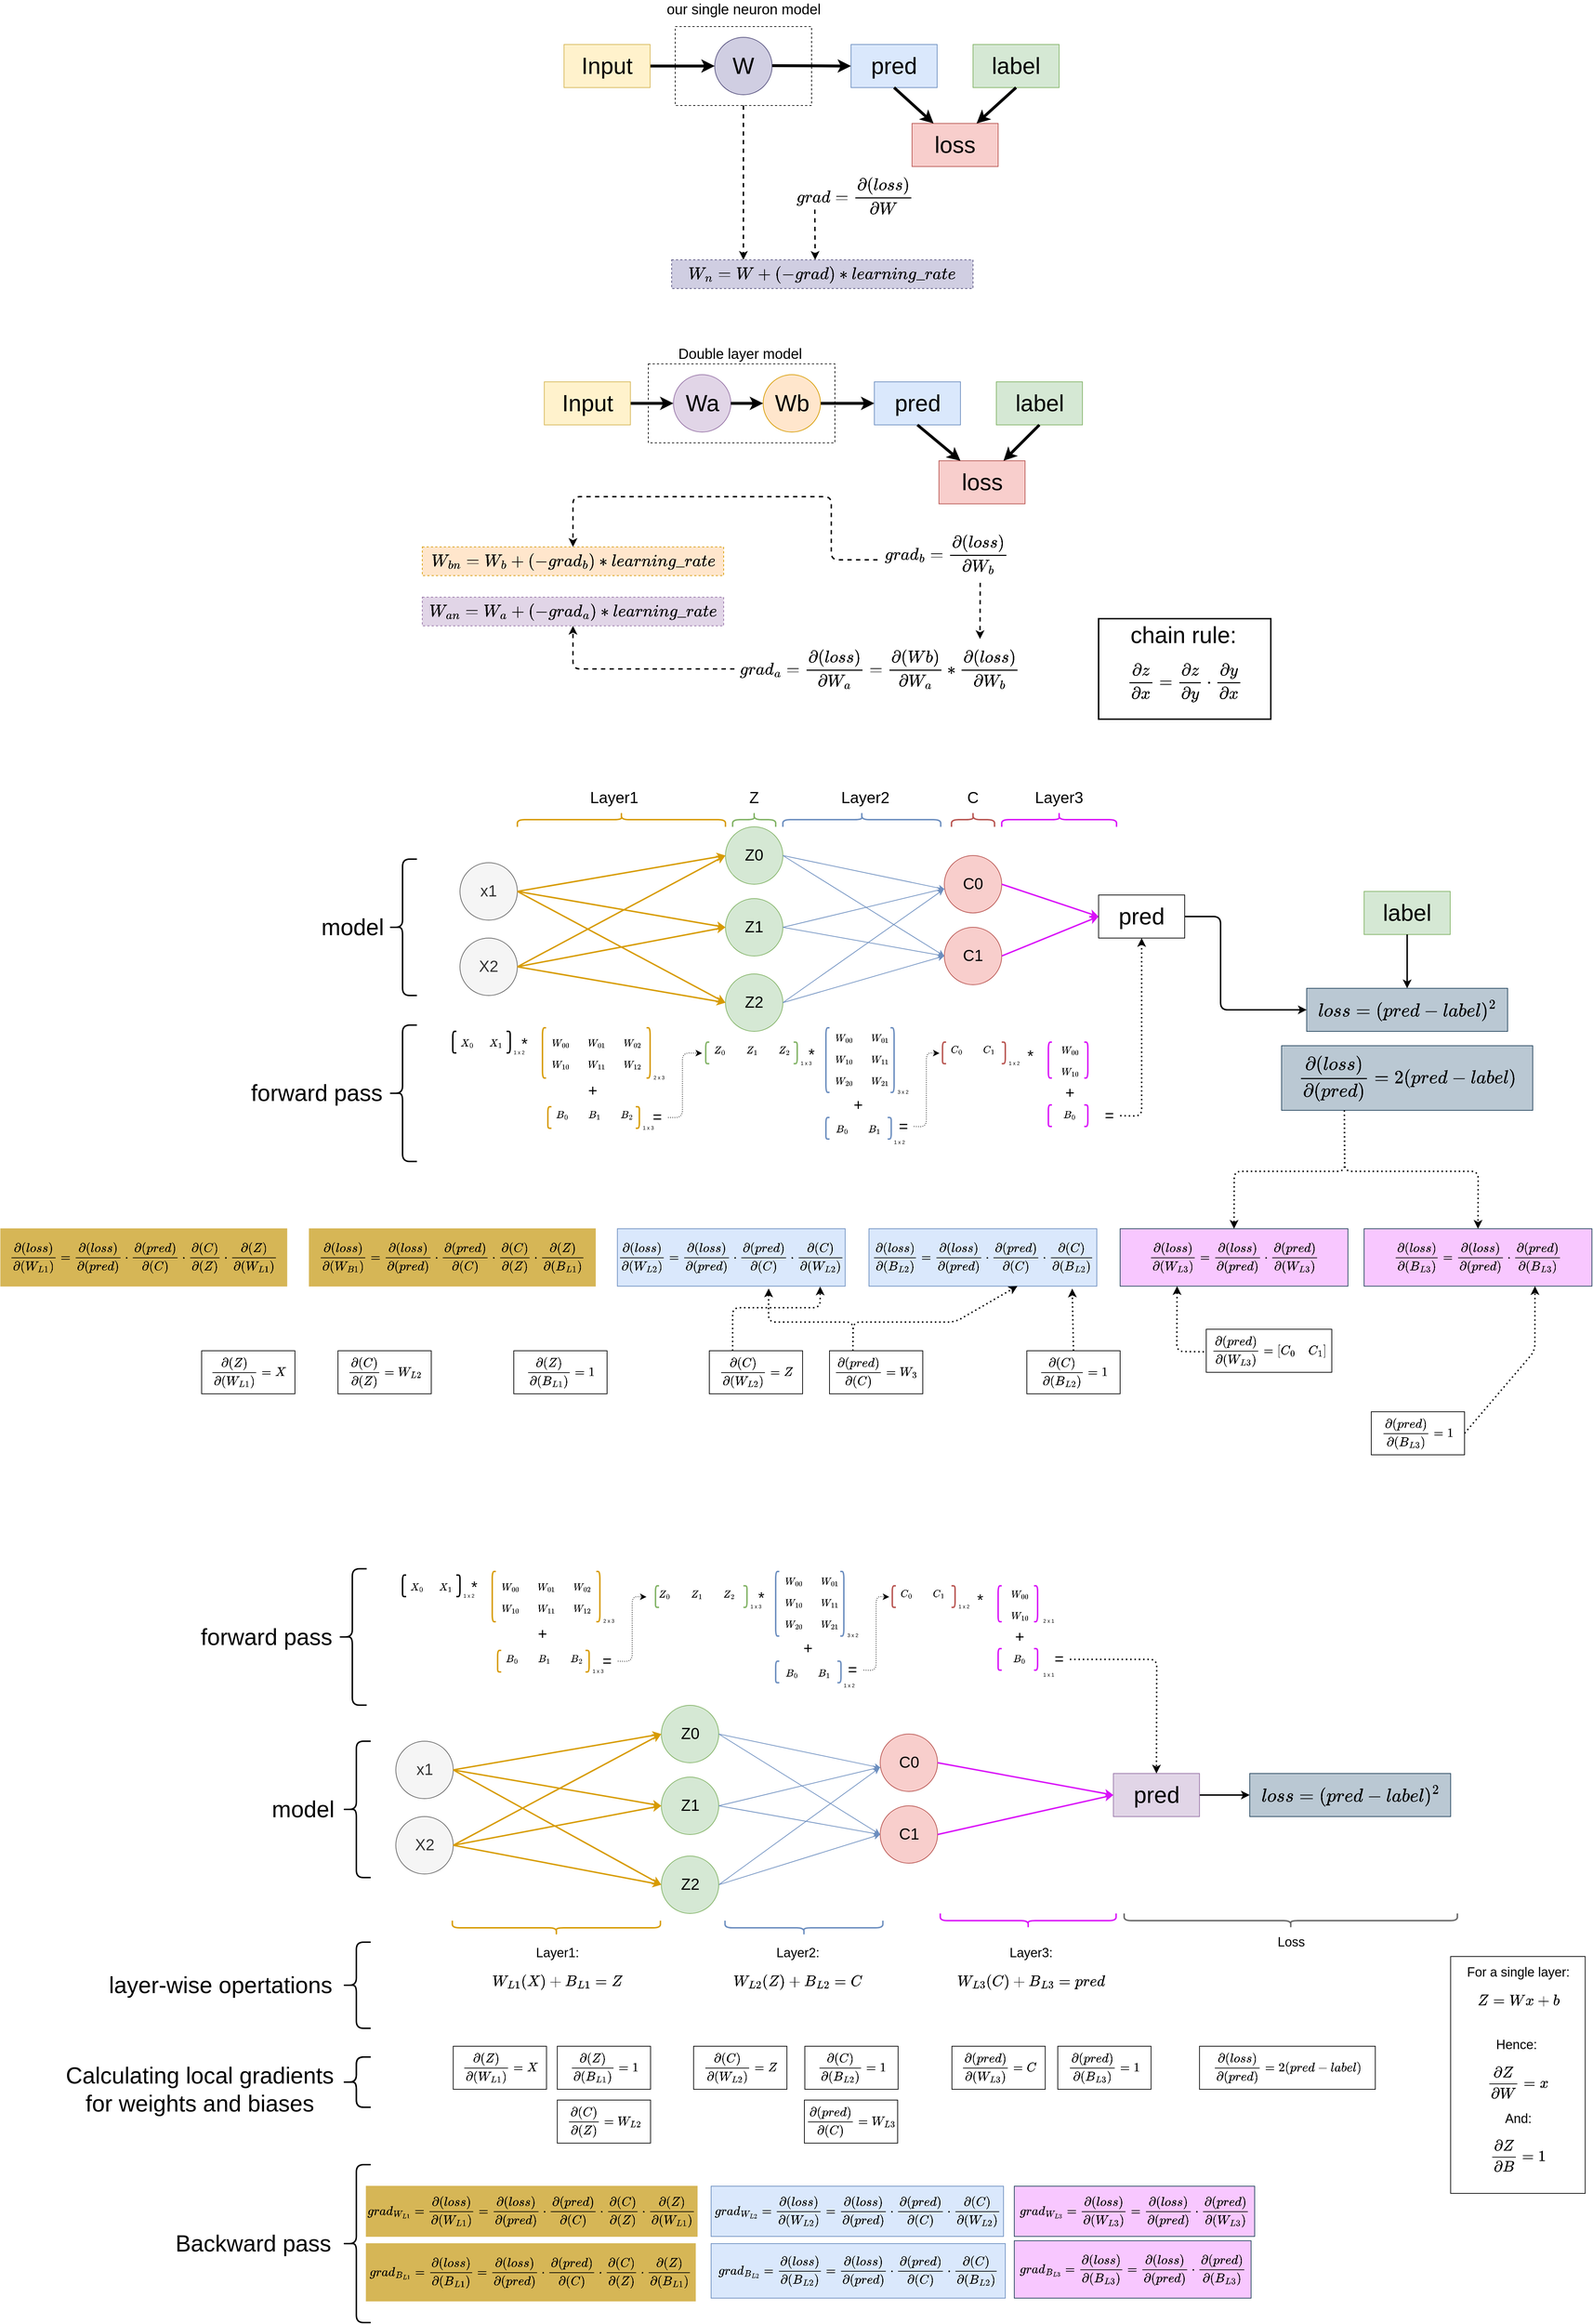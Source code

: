 <mxfile version="13.9.9" type="device"><diagram id="RwIqs9uzSqZr8VNehGXM" name="Page-1"><mxGraphModel dx="4070" dy="2460" grid="1" gridSize="10" guides="1" tooltips="1" connect="1" arrows="1" fold="1" page="1" pageScale="1" pageWidth="850" pageHeight="1100" math="1" shadow="0"><root><mxCell id="0"/><mxCell id="1" parent="0"/><mxCell id="3z3f1G4eOzB0eHSu1485-85" value="" style="shape=table;html=1;whiteSpace=wrap;startSize=0;container=1;collapsible=0;childLayout=tableLayout;fillColor=none;strokeColor=none;" parent="1" vertex="1"><mxGeometry x="-550" y="1410" width="80" height="40" as="geometry"/></mxCell><mxCell id="3z3f1G4eOzB0eHSu1485-86" value="" style="shape=partialRectangle;html=1;whiteSpace=wrap;collapsible=0;dropTarget=0;pointerEvents=0;fillColor=none;top=0;left=0;bottom=0;right=0;points=[[0,0.5],[1,0.5]];portConstraint=eastwest;strokeColor=none;" parent="3z3f1G4eOzB0eHSu1485-85" vertex="1"><mxGeometry width="80" height="40" as="geometry"/></mxCell><mxCell id="3z3f1G4eOzB0eHSu1485-87" value="$$X_0$$" style="shape=partialRectangle;html=1;whiteSpace=wrap;connectable=0;fillColor=none;top=0;left=0;bottom=0;right=0;overflow=hidden;strokeColor=none;" parent="3z3f1G4eOzB0eHSu1485-86" vertex="1"><mxGeometry width="40" height="40" as="geometry"/></mxCell><mxCell id="3z3f1G4eOzB0eHSu1485-88" value="$$X_1$$" style="shape=partialRectangle;html=1;whiteSpace=wrap;connectable=0;fillColor=none;top=0;left=0;bottom=0;right=0;overflow=hidden;strokeColor=none;" parent="3z3f1G4eOzB0eHSu1485-86" vertex="1"><mxGeometry x="40" width="40" height="40" as="geometry"/></mxCell><mxCell id="-LYxGYszvuLCmgC5mKfi-25" value="&lt;span style=&quot;font-size: 20px&quot;&gt;$$grad = \frac{\partial (loss)}{\partial W}$$&lt;/span&gt;" style="text;html=1;strokeColor=none;fillColor=none;align=center;verticalAlign=middle;whiteSpace=wrap;rounded=0;dashed=1;" parent="1" vertex="1"><mxGeometry x="-85" y="210" width="190" height="80" as="geometry"/></mxCell><mxCell id="-LYxGYszvuLCmgC5mKfi-21" value="" style="rounded=0;whiteSpace=wrap;html=1;fillColor=none;dashed=1;" parent="1" vertex="1"><mxGeometry x="-240" y="15" width="190" height="110" as="geometry"/></mxCell><mxCell id="-LYxGYszvuLCmgC5mKfi-8" value="&lt;font style=&quot;font-size: 32px&quot;&gt;W&lt;/font&gt;" style="ellipse;whiteSpace=wrap;html=1;aspect=fixed;fillColor=#d0cee2;strokeColor=#56517e;" parent="1" vertex="1"><mxGeometry x="-185" y="30" width="80" height="80" as="geometry"/></mxCell><mxCell id="-LYxGYszvuLCmgC5mKfi-10" value="" style="endArrow=classic;html=1;entryX=0;entryY=0.5;entryDx=0;entryDy=0;strokeWidth=4;exitX=1;exitY=0.5;exitDx=0;exitDy=0;" parent="1" source="-LYxGYszvuLCmgC5mKfi-12" target="-LYxGYszvuLCmgC5mKfi-8" edge="1"><mxGeometry width="50" height="50" relative="1" as="geometry"><mxPoint x="-275" y="70" as="sourcePoint"/><mxPoint x="-225" y="80" as="targetPoint"/></mxGeometry></mxCell><mxCell id="-LYxGYszvuLCmgC5mKfi-11" value="" style="endArrow=classic;html=1;entryX=0;entryY=0.5;entryDx=0;entryDy=0;strokeWidth=4;" parent="1" target="-LYxGYszvuLCmgC5mKfi-13" edge="1"><mxGeometry width="50" height="50" relative="1" as="geometry"><mxPoint x="-105" y="69.5" as="sourcePoint"/><mxPoint x="-15" y="69.5" as="targetPoint"/></mxGeometry></mxCell><mxCell id="-LYxGYszvuLCmgC5mKfi-12" value="&lt;span style=&quot;font-size: 32px&quot;&gt;Input&lt;/span&gt;" style="rounded=0;whiteSpace=wrap;html=1;fillColor=#fff2cc;strokeColor=#d6b656;" parent="1" vertex="1"><mxGeometry x="-395" y="40" width="120" height="60" as="geometry"/></mxCell><mxCell id="-LYxGYszvuLCmgC5mKfi-13" value="&lt;span style=&quot;font-size: 32px&quot;&gt;pred&lt;/span&gt;" style="rounded=0;whiteSpace=wrap;html=1;fillColor=#dae8fc;strokeColor=#6c8ebf;" parent="1" vertex="1"><mxGeometry x="5" y="40" width="120" height="60" as="geometry"/></mxCell><mxCell id="-LYxGYszvuLCmgC5mKfi-15" value="&lt;span style=&quot;font-size: 32px&quot;&gt;label&lt;/span&gt;" style="rounded=0;whiteSpace=wrap;html=1;fillColor=#d5e8d4;strokeColor=#82b366;" parent="1" vertex="1"><mxGeometry x="175" y="40" width="120" height="60" as="geometry"/></mxCell><mxCell id="-LYxGYszvuLCmgC5mKfi-16" value="&lt;span style=&quot;font-size: 32px&quot;&gt;loss&lt;/span&gt;" style="rounded=0;whiteSpace=wrap;html=1;fillColor=#f8cecc;strokeColor=#b85450;" parent="1" vertex="1"><mxGeometry x="90" y="150" width="120" height="60" as="geometry"/></mxCell><mxCell id="-LYxGYszvuLCmgC5mKfi-18" value="" style="endArrow=classic;html=1;entryX=0.25;entryY=0;entryDx=0;entryDy=0;strokeWidth=4;exitX=0.5;exitY=1;exitDx=0;exitDy=0;" parent="1" source="-LYxGYszvuLCmgC5mKfi-13" target="-LYxGYszvuLCmgC5mKfi-16" edge="1"><mxGeometry width="50" height="50" relative="1" as="geometry"><mxPoint x="-95" y="79.5" as="sourcePoint"/><mxPoint x="15" y="80" as="targetPoint"/></mxGeometry></mxCell><mxCell id="-LYxGYszvuLCmgC5mKfi-19" value="" style="endArrow=classic;html=1;entryX=0.75;entryY=0;entryDx=0;entryDy=0;strokeWidth=4;exitX=0.5;exitY=1;exitDx=0;exitDy=0;" parent="1" source="-LYxGYszvuLCmgC5mKfi-15" target="-LYxGYszvuLCmgC5mKfi-16" edge="1"><mxGeometry width="50" height="50" relative="1" as="geometry"><mxPoint x="75" y="110" as="sourcePoint"/><mxPoint x="115" y="170" as="targetPoint"/></mxGeometry></mxCell><mxCell id="-LYxGYszvuLCmgC5mKfi-22" value="&lt;font style=&quot;font-size: 20px&quot;&gt;our single neuron model&lt;/font&gt;" style="text;html=1;strokeColor=none;fillColor=none;align=center;verticalAlign=middle;whiteSpace=wrap;rounded=0;dashed=1;" parent="1" vertex="1"><mxGeometry x="-277.5" y="-20" width="265" height="20" as="geometry"/></mxCell><mxCell id="-LYxGYszvuLCmgC5mKfi-29" value="&lt;span style=&quot;font-size: 20px&quot;&gt;$$W_n = W + (-grad)*learning\_rate$$&lt;/span&gt;" style="text;html=1;align=center;verticalAlign=middle;whiteSpace=wrap;rounded=0;dashed=1;fillColor=#d0cee2;strokeColor=#56517e;" parent="1" vertex="1"><mxGeometry x="-245" y="340" width="420" height="40" as="geometry"/></mxCell><mxCell id="-LYxGYszvuLCmgC5mKfi-30" value="" style="endArrow=classic;html=1;strokeWidth=2;dashed=1;" parent="1" edge="1"><mxGeometry width="50" height="50" relative="1" as="geometry"><mxPoint x="-45.5" y="270" as="sourcePoint"/><mxPoint x="-45" y="340" as="targetPoint"/></mxGeometry></mxCell><mxCell id="-LYxGYszvuLCmgC5mKfi-31" value="" style="endArrow=classic;html=1;strokeWidth=2;dashed=1;exitX=0.5;exitY=1;exitDx=0;exitDy=0;" parent="1" source="-LYxGYszvuLCmgC5mKfi-21" edge="1"><mxGeometry width="50" height="50" relative="1" as="geometry"><mxPoint x="-45" y="300" as="sourcePoint"/><mxPoint x="-145" y="340" as="targetPoint"/><Array as="points"/></mxGeometry></mxCell><mxCell id="-LYxGYszvuLCmgC5mKfi-32" value="" style="rounded=0;whiteSpace=wrap;html=1;fillColor=none;dashed=1;" parent="1" vertex="1"><mxGeometry x="-277.5" y="485" width="260" height="110" as="geometry"/></mxCell><mxCell id="-LYxGYszvuLCmgC5mKfi-34" value="" style="endArrow=classic;html=1;entryX=0;entryY=0.5;entryDx=0;entryDy=0;strokeWidth=4;exitX=1;exitY=0.5;exitDx=0;exitDy=0;" parent="1" source="-LYxGYszvuLCmgC5mKfi-36" target="-LYxGYszvuLCmgC5mKfi-33" edge="1"><mxGeometry width="50" height="50" relative="1" as="geometry"><mxPoint x="-132.5" y="540" as="sourcePoint"/><mxPoint x="-82.5" y="550" as="targetPoint"/></mxGeometry></mxCell><mxCell id="-LYxGYszvuLCmgC5mKfi-35" value="" style="endArrow=classic;html=1;entryX=0;entryY=0.5;entryDx=0;entryDy=0;strokeWidth=4;exitX=1;exitY=0.5;exitDx=0;exitDy=0;" parent="1" source="-LYxGYszvuLCmgC5mKfi-43" target="-LYxGYszvuLCmgC5mKfi-37" edge="1"><mxGeometry width="50" height="50" relative="1" as="geometry"><mxPoint x="37.5" y="539.5" as="sourcePoint"/><mxPoint x="127.5" y="539.5" as="targetPoint"/></mxGeometry></mxCell><mxCell id="-LYxGYszvuLCmgC5mKfi-36" value="&lt;span style=&quot;font-size: 32px&quot;&gt;Input&lt;/span&gt;" style="rounded=0;whiteSpace=wrap;html=1;fillColor=#fff2cc;strokeColor=#d6b656;" parent="1" vertex="1"><mxGeometry x="-422.5" y="510" width="120" height="60" as="geometry"/></mxCell><mxCell id="-LYxGYszvuLCmgC5mKfi-37" value="&lt;span style=&quot;font-size: 32px&quot;&gt;pred&lt;/span&gt;" style="rounded=0;whiteSpace=wrap;html=1;fillColor=#dae8fc;strokeColor=#6c8ebf;" parent="1" vertex="1"><mxGeometry x="37.5" y="510" width="120" height="60" as="geometry"/></mxCell><mxCell id="-LYxGYszvuLCmgC5mKfi-38" value="&lt;span style=&quot;font-size: 32px&quot;&gt;label&lt;/span&gt;" style="rounded=0;whiteSpace=wrap;html=1;fillColor=#d5e8d4;strokeColor=#82b366;" parent="1" vertex="1"><mxGeometry x="207.5" y="510" width="120" height="60" as="geometry"/></mxCell><mxCell id="-LYxGYszvuLCmgC5mKfi-39" value="&lt;span style=&quot;font-size: 32px&quot;&gt;loss&lt;/span&gt;" style="rounded=0;whiteSpace=wrap;html=1;fillColor=#f8cecc;strokeColor=#b85450;" parent="1" vertex="1"><mxGeometry x="127.5" y="620" width="120" height="60" as="geometry"/></mxCell><mxCell id="-LYxGYszvuLCmgC5mKfi-40" value="" style="endArrow=classic;html=1;entryX=0.25;entryY=0;entryDx=0;entryDy=0;strokeWidth=4;exitX=0.5;exitY=1;exitDx=0;exitDy=0;" parent="1" source="-LYxGYszvuLCmgC5mKfi-37" target="-LYxGYszvuLCmgC5mKfi-39" edge="1"><mxGeometry width="50" height="50" relative="1" as="geometry"><mxPoint x="47.5" y="549.5" as="sourcePoint"/><mxPoint x="157.5" y="550" as="targetPoint"/></mxGeometry></mxCell><mxCell id="-LYxGYszvuLCmgC5mKfi-41" value="" style="endArrow=classic;html=1;entryX=0.75;entryY=0;entryDx=0;entryDy=0;strokeWidth=4;exitX=0.5;exitY=1;exitDx=0;exitDy=0;" parent="1" source="-LYxGYszvuLCmgC5mKfi-38" target="-LYxGYszvuLCmgC5mKfi-39" edge="1"><mxGeometry width="50" height="50" relative="1" as="geometry"><mxPoint x="217.5" y="580" as="sourcePoint"/><mxPoint x="257.5" y="640" as="targetPoint"/></mxGeometry></mxCell><mxCell id="-LYxGYszvuLCmgC5mKfi-42" value="&lt;span style=&quot;font-size: 20px&quot;&gt;Double layer model&lt;/span&gt;" style="text;html=1;strokeColor=none;fillColor=none;align=center;verticalAlign=middle;whiteSpace=wrap;rounded=0;dashed=1;" parent="1" vertex="1"><mxGeometry x="-282.5" y="460" width="265" height="20" as="geometry"/></mxCell><mxCell id="-LYxGYszvuLCmgC5mKfi-43" value="&lt;span style=&quot;font-size: 32px&quot;&gt;Wb&lt;/span&gt;" style="ellipse;whiteSpace=wrap;html=1;aspect=fixed;fillColor=#ffe6cc;strokeColor=#d79b00;" parent="1" vertex="1"><mxGeometry x="-117.5" y="500" width="80" height="80" as="geometry"/></mxCell><mxCell id="-LYxGYszvuLCmgC5mKfi-33" value="&lt;font style=&quot;font-size: 32px&quot;&gt;Wa&lt;/font&gt;" style="ellipse;whiteSpace=wrap;html=1;aspect=fixed;fillColor=#e1d5e7;strokeColor=#9673a6;" parent="1" vertex="1"><mxGeometry x="-242.5" y="500" width="80" height="80" as="geometry"/></mxCell><mxCell id="-LYxGYszvuLCmgC5mKfi-46" value="&lt;span style=&quot;font-size: 20px&quot;&gt;$$grad_b = \frac{\partial (loss)}{\partial W_b}$$&lt;/span&gt;" style="text;html=1;strokeColor=none;fillColor=none;align=center;verticalAlign=middle;whiteSpace=wrap;rounded=0;dashed=1;" parent="1" vertex="1"><mxGeometry x="42.5" y="710" width="190" height="80" as="geometry"/></mxCell><mxCell id="-LYxGYszvuLCmgC5mKfi-47" value="&lt;span style=&quot;font-size: 20px&quot;&gt;$$grad_a = \frac{\partial (loss)}{\partial W_a} = \frac{\partial (Wb)}{\partial W_a} *&amp;nbsp; \frac{\partial (loss)}{\partial W_b}$$&lt;/span&gt;" style="text;html=1;strokeColor=none;fillColor=none;align=center;verticalAlign=middle;whiteSpace=wrap;rounded=0;dashed=1;" parent="1" vertex="1"><mxGeometry x="-157.5" y="870" width="405" height="80" as="geometry"/></mxCell><mxCell id="-LYxGYszvuLCmgC5mKfi-48" value="" style="endArrow=classic;html=1;entryX=0;entryY=0.5;entryDx=0;entryDy=0;strokeWidth=4;exitX=1;exitY=0.5;exitDx=0;exitDy=0;" parent="1" source="-LYxGYszvuLCmgC5mKfi-33" target="-LYxGYszvuLCmgC5mKfi-43" edge="1"><mxGeometry width="50" height="50" relative="1" as="geometry"><mxPoint x="-382.5" y="550" as="sourcePoint"/><mxPoint x="-232.5" y="550" as="targetPoint"/></mxGeometry></mxCell><mxCell id="-LYxGYszvuLCmgC5mKfi-49" value="" style="endArrow=classic;html=1;strokeWidth=2;dashed=1;entryX=0.845;entryY=-0.021;entryDx=0;entryDy=0;entryPerimeter=0;exitX=0.75;exitY=1;exitDx=0;exitDy=0;" parent="1" source="-LYxGYszvuLCmgC5mKfi-46" target="-LYxGYszvuLCmgC5mKfi-47" edge="1"><mxGeometry width="50" height="50" relative="1" as="geometry"><mxPoint x="107.5" y="190" as="sourcePoint"/><mxPoint x="107.5" y="280" as="targetPoint"/></mxGeometry></mxCell><mxCell id="-LYxGYszvuLCmgC5mKfi-50" value="&lt;span style=&quot;font-size: 20px&quot;&gt;$$W_{bn} = W_b + (-grad_b)*learning\_rate$$&lt;/span&gt;" style="text;html=1;strokeColor=#d79b00;fillColor=#ffe6cc;align=center;verticalAlign=middle;whiteSpace=wrap;rounded=0;dashed=1;" parent="1" vertex="1"><mxGeometry x="-592.5" y="740" width="420" height="40" as="geometry"/></mxCell><mxCell id="-LYxGYszvuLCmgC5mKfi-51" value="&lt;span style=&quot;font-size: 20px&quot;&gt;$$W_{an} = W_a + (-grad_a)*learning\_rate$$&lt;/span&gt;" style="text;html=1;strokeColor=#9673a6;fillColor=#e1d5e7;align=center;verticalAlign=middle;whiteSpace=wrap;rounded=0;dashed=1;" parent="1" vertex="1"><mxGeometry x="-592.5" y="810" width="420" height="40" as="geometry"/></mxCell><mxCell id="-LYxGYszvuLCmgC5mKfi-52" value="" style="endArrow=classic;html=1;strokeWidth=2;dashed=1;entryX=0.5;entryY=0;entryDx=0;entryDy=0;exitX=-0.003;exitY=0.6;exitDx=0;exitDy=0;exitPerimeter=0;" parent="1" source="-LYxGYszvuLCmgC5mKfi-46" target="-LYxGYszvuLCmgC5mKfi-50" edge="1"><mxGeometry width="50" height="50" relative="1" as="geometry"><mxPoint x="-2.5" y="730" as="sourcePoint"/><mxPoint x="-352.5" y="690" as="targetPoint"/><Array as="points"><mxPoint x="-22.5" y="758"/><mxPoint x="-22.5" y="670"/><mxPoint x="-382.5" y="670"/></Array></mxGeometry></mxCell><mxCell id="-LYxGYszvuLCmgC5mKfi-53" value="" style="endArrow=classic;html=1;strokeWidth=2;dashed=1;exitX=0;exitY=0.5;exitDx=0;exitDy=0;" parent="1" source="-LYxGYszvuLCmgC5mKfi-47" target="-LYxGYszvuLCmgC5mKfi-51" edge="1"><mxGeometry width="50" height="50" relative="1" as="geometry"><mxPoint x="-322.5" y="970" as="sourcePoint"/><mxPoint x="193.525" y="878.32" as="targetPoint"/><Array as="points"><mxPoint x="-382.5" y="910"/></Array></mxGeometry></mxCell><mxCell id="3z3f1G4eOzB0eHSu1485-1" value="&lt;font style=&quot;font-size: 22px&quot;&gt;Z0&lt;/font&gt;" style="ellipse;whiteSpace=wrap;html=1;aspect=fixed;fillColor=#d5e8d4;strokeColor=#82b366;" parent="1" vertex="1"><mxGeometry x="-170" y="1130" width="80" height="80" as="geometry"/></mxCell><mxCell id="3z3f1G4eOzB0eHSu1485-2" value="&lt;span style=&quot;font-size: 22px&quot;&gt;Z1&lt;/span&gt;" style="ellipse;whiteSpace=wrap;html=1;aspect=fixed;fillColor=#d5e8d4;strokeColor=#82b366;" parent="1" vertex="1"><mxGeometry x="-170" y="1230" width="80" height="80" as="geometry"/></mxCell><mxCell id="3z3f1G4eOzB0eHSu1485-3" value="&lt;span style=&quot;font-size: 22px&quot;&gt;Z2&lt;/span&gt;" style="ellipse;whiteSpace=wrap;html=1;aspect=fixed;fillColor=#d5e8d4;strokeColor=#82b366;" parent="1" vertex="1"><mxGeometry x="-170" y="1335" width="80" height="80" as="geometry"/></mxCell><mxCell id="3z3f1G4eOzB0eHSu1485-5" value="&lt;font style=&quot;font-size: 22px&quot;&gt;X2&lt;/font&gt;" style="ellipse;whiteSpace=wrap;html=1;aspect=fixed;fillColor=#f5f5f5;strokeColor=#666666;fontColor=#333333;" parent="1" vertex="1"><mxGeometry x="-540" y="1285" width="80" height="80" as="geometry"/></mxCell><mxCell id="3z3f1G4eOzB0eHSu1485-7" value="" style="endArrow=classic;html=1;exitX=1;exitY=0.5;exitDx=0;exitDy=0;entryX=0;entryY=0.5;entryDx=0;entryDy=0;fillColor=#ffe6cc;strokeColor=#d79b00;strokeWidth=2;" parent="1" source="3z3f1G4eOzB0eHSu1485-5" target="3z3f1G4eOzB0eHSu1485-2" edge="1"><mxGeometry width="50" height="50" relative="1" as="geometry"><mxPoint x="-310" y="1280" as="sourcePoint"/><mxPoint x="-260" y="1230" as="targetPoint"/></mxGeometry></mxCell><mxCell id="3z3f1G4eOzB0eHSu1485-8" value="" style="endArrow=classic;html=1;exitX=1;exitY=0.5;exitDx=0;exitDy=0;entryX=0;entryY=0.5;entryDx=0;entryDy=0;fillColor=#ffe6cc;strokeColor=#d79b00;strokeWidth=2;" parent="1" source="3z3f1G4eOzB0eHSu1485-5" target="3z3f1G4eOzB0eHSu1485-3" edge="1"><mxGeometry width="50" height="50" relative="1" as="geometry"><mxPoint x="-280.0" y="1335" as="sourcePoint"/><mxPoint x="-230.0" y="1280" as="targetPoint"/></mxGeometry></mxCell><mxCell id="3z3f1G4eOzB0eHSu1485-9" value="" style="endArrow=classic;html=1;exitX=1;exitY=0.5;exitDx=0;exitDy=0;entryX=0;entryY=0.5;entryDx=0;entryDy=0;fillColor=#ffe6cc;strokeColor=#d79b00;strokeWidth=2;" parent="1" source="3z3f1G4eOzB0eHSu1485-5" target="3z3f1G4eOzB0eHSu1485-1" edge="1"><mxGeometry width="50" height="50" relative="1" as="geometry"><mxPoint x="-270.0" y="1345" as="sourcePoint"/><mxPoint x="-220.0" y="1290" as="targetPoint"/></mxGeometry></mxCell><mxCell id="3z3f1G4eOzB0eHSu1485-10" value="&lt;font style=&quot;font-size: 22px&quot;&gt;x1&lt;/font&gt;" style="ellipse;whiteSpace=wrap;html=1;aspect=fixed;fillColor=#f5f5f5;strokeColor=#666666;fontColor=#333333;" parent="1" vertex="1"><mxGeometry x="-540" y="1180" width="80" height="80" as="geometry"/></mxCell><mxCell id="3z3f1G4eOzB0eHSu1485-11" value="" style="endArrow=classic;html=1;exitX=1;exitY=0.5;exitDx=0;exitDy=0;entryX=0;entryY=0.5;entryDx=0;entryDy=0;fillColor=#ffe6cc;strokeColor=#d79b00;strokeWidth=2;" parent="1" source="3z3f1G4eOzB0eHSu1485-10" target="3z3f1G4eOzB0eHSu1485-2" edge="1"><mxGeometry width="50" height="50" relative="1" as="geometry"><mxPoint x="-310" y="1175" as="sourcePoint"/><mxPoint x="-240.0" y="1165" as="targetPoint"/></mxGeometry></mxCell><mxCell id="3z3f1G4eOzB0eHSu1485-12" value="" style="endArrow=classic;html=1;exitX=1;exitY=0.5;exitDx=0;exitDy=0;entryX=0;entryY=0.5;entryDx=0;entryDy=0;fillColor=#ffe6cc;strokeColor=#d79b00;strokeWidth=2;" parent="1" source="3z3f1G4eOzB0eHSu1485-10" target="3z3f1G4eOzB0eHSu1485-3" edge="1"><mxGeometry width="50" height="50" relative="1" as="geometry"><mxPoint x="-280.0" y="1230" as="sourcePoint"/><mxPoint x="-240.0" y="1275" as="targetPoint"/></mxGeometry></mxCell><mxCell id="3z3f1G4eOzB0eHSu1485-13" value="" style="endArrow=classic;html=1;exitX=1;exitY=0.5;exitDx=0;exitDy=0;entryX=0;entryY=0.5;entryDx=0;entryDy=0;fillColor=#ffe6cc;strokeColor=#d79b00;strokeWidth=2;" parent="1" source="3z3f1G4eOzB0eHSu1485-10" target="3z3f1G4eOzB0eHSu1485-1" edge="1"><mxGeometry width="50" height="50" relative="1" as="geometry"><mxPoint x="-270.0" y="1240" as="sourcePoint"/><mxPoint x="-210" y="1170" as="targetPoint"/></mxGeometry></mxCell><mxCell id="3z3f1G4eOzB0eHSu1485-18" value="&lt;span style=&quot;font-size: 22px&quot;&gt;C1&lt;/span&gt;" style="ellipse;whiteSpace=wrap;html=1;aspect=fixed;fillColor=#f8cecc;strokeColor=#b85450;" parent="1" vertex="1"><mxGeometry x="135" y="1270" width="80" height="80" as="geometry"/></mxCell><mxCell id="3z3f1G4eOzB0eHSu1485-19" value="&lt;span style=&quot;font-size: 22px&quot;&gt;C0&lt;/span&gt;" style="ellipse;whiteSpace=wrap;html=1;aspect=fixed;fillColor=#f8cecc;strokeColor=#b85450;" parent="1" vertex="1"><mxGeometry x="135" y="1170" width="80" height="80" as="geometry"/></mxCell><mxCell id="3z3f1G4eOzB0eHSu1485-20" value="" style="endArrow=classic;html=1;exitX=1;exitY=0.5;exitDx=0;exitDy=0;entryX=-0.006;entryY=0.578;entryDx=0;entryDy=0;fillColor=#dae8fc;strokeColor=#6c8ebf;entryPerimeter=0;" parent="1" source="3z3f1G4eOzB0eHSu1485-2" target="3z3f1G4eOzB0eHSu1485-19" edge="1"><mxGeometry width="50" height="50" relative="1" as="geometry"><mxPoint x="-200" y="1200" as="sourcePoint"/><mxPoint x="-150" y="1150" as="targetPoint"/></mxGeometry></mxCell><mxCell id="3z3f1G4eOzB0eHSu1485-23" value="" style="endArrow=classic;html=1;entryX=0;entryY=0.5;entryDx=0;entryDy=0;exitX=1;exitY=0.5;exitDx=0;exitDy=0;fillColor=#dae8fc;strokeColor=#6c8ebf;" parent="1" source="3z3f1G4eOzB0eHSu1485-2" target="3z3f1G4eOzB0eHSu1485-18" edge="1"><mxGeometry width="50" height="50" relative="1" as="geometry"><mxPoint x="-160" y="1270" as="sourcePoint"/><mxPoint x="-130.0" y="1227.5" as="targetPoint"/></mxGeometry></mxCell><mxCell id="3z3f1G4eOzB0eHSu1485-24" value="" style="endArrow=classic;html=1;entryX=0;entryY=0.5;entryDx=0;entryDy=0;exitX=1;exitY=0.5;exitDx=0;exitDy=0;fillColor=#dae8fc;strokeColor=#6c8ebf;" parent="1" source="3z3f1G4eOzB0eHSu1485-3" target="3z3f1G4eOzB0eHSu1485-18" edge="1"><mxGeometry width="50" height="50" relative="1" as="geometry"><mxPoint x="-150" y="1280.0" as="sourcePoint"/><mxPoint x="-130.0" y="1332.5" as="targetPoint"/></mxGeometry></mxCell><mxCell id="3z3f1G4eOzB0eHSu1485-25" value="" style="endArrow=classic;html=1;entryX=-0.009;entryY=0.589;entryDx=0;entryDy=0;entryPerimeter=0;exitX=1;exitY=0.5;exitDx=0;exitDy=0;fillColor=#dae8fc;strokeColor=#6c8ebf;" parent="1" source="3z3f1G4eOzB0eHSu1485-3" target="3z3f1G4eOzB0eHSu1485-19" edge="1"><mxGeometry width="50" height="50" relative="1" as="geometry"><mxPoint x="-160" y="1380" as="sourcePoint"/><mxPoint x="-130.0" y="1332.5" as="targetPoint"/></mxGeometry></mxCell><mxCell id="3z3f1G4eOzB0eHSu1485-26" value="" style="endArrow=classic;html=1;exitX=1;exitY=0.5;exitDx=0;exitDy=0;entryX=0.01;entryY=0.589;entryDx=0;entryDy=0;entryPerimeter=0;fillColor=#dae8fc;strokeColor=#6c8ebf;" parent="1" source="3z3f1G4eOzB0eHSu1485-1" target="3z3f1G4eOzB0eHSu1485-19" edge="1"><mxGeometry width="50" height="50" relative="1" as="geometry"><mxPoint x="-150" y="1390.0" as="sourcePoint"/><mxPoint x="-140" y="1220" as="targetPoint"/></mxGeometry></mxCell><mxCell id="3z3f1G4eOzB0eHSu1485-27" value="" style="endArrow=classic;html=1;exitX=1;exitY=0.5;exitDx=0;exitDy=0;entryX=0;entryY=0.5;entryDx=0;entryDy=0;fillColor=#dae8fc;strokeColor=#6c8ebf;" parent="1" source="3z3f1G4eOzB0eHSu1485-1" target="3z3f1G4eOzB0eHSu1485-18" edge="1"><mxGeometry width="50" height="50" relative="1" as="geometry"><mxPoint x="-150.0" y="1180.0" as="sourcePoint"/><mxPoint x="-140" y="1320" as="targetPoint"/></mxGeometry></mxCell><mxCell id="3z3f1G4eOzB0eHSu1485-28" value="" style="shape=curlyBracket;whiteSpace=wrap;html=1;rounded=1;direction=south;fillColor=#ffe6cc;strokeColor=#d79b00;strokeWidth=2;" parent="1" vertex="1"><mxGeometry x="-460" y="1110" width="290" height="20" as="geometry"/></mxCell><mxCell id="3z3f1G4eOzB0eHSu1485-29" value="" style="shape=curlyBracket;whiteSpace=wrap;html=1;rounded=1;direction=south;size=0.5;fillColor=#dae8fc;strokeColor=#6c8ebf;strokeWidth=2;" parent="1" vertex="1"><mxGeometry x="-90" y="1110" width="220" height="20" as="geometry"/></mxCell><mxCell id="3z3f1G4eOzB0eHSu1485-31" value="&lt;font style=&quot;font-size: 22px&quot;&gt;Layer1&lt;/font&gt;" style="text;html=1;strokeColor=none;fillColor=none;align=center;verticalAlign=middle;whiteSpace=wrap;rounded=0;" parent="1" vertex="1"><mxGeometry x="-380" y="1080" width="110" height="20" as="geometry"/></mxCell><mxCell id="3z3f1G4eOzB0eHSu1485-32" value="&lt;font style=&quot;font-size: 22px&quot;&gt;Layer2&lt;/font&gt;" style="text;html=1;strokeColor=none;fillColor=none;align=center;verticalAlign=middle;whiteSpace=wrap;rounded=0;" parent="1" vertex="1"><mxGeometry x="-30" y="1080" width="110" height="20" as="geometry"/></mxCell><mxCell id="3z3f1G4eOzB0eHSu1485-41" value="" style="shape=table;html=1;whiteSpace=wrap;startSize=0;container=1;collapsible=0;childLayout=tableLayout;fillColor=none;strokeColor=none;" parent="1" vertex="1"><mxGeometry x="-425" y="1410" width="150" height="60" as="geometry"/></mxCell><mxCell id="3z3f1G4eOzB0eHSu1485-42" value="" style="shape=partialRectangle;html=1;whiteSpace=wrap;collapsible=0;dropTarget=0;pointerEvents=0;fillColor=none;top=0;left=0;bottom=0;right=0;points=[[0,0.5],[1,0.5]];portConstraint=eastwest;" parent="3z3f1G4eOzB0eHSu1485-41" vertex="1"><mxGeometry width="150" height="30" as="geometry"/></mxCell><mxCell id="3z3f1G4eOzB0eHSu1485-43" value="$$W_{00}$$" style="shape=partialRectangle;html=1;whiteSpace=wrap;connectable=0;fillColor=none;top=0;left=0;bottom=0;right=0;overflow=hidden;" parent="3z3f1G4eOzB0eHSu1485-42" vertex="1"><mxGeometry width="50" height="30" as="geometry"/></mxCell><mxCell id="3z3f1G4eOzB0eHSu1485-44" value="&lt;span&gt;$$W_{01}$$&lt;/span&gt;" style="shape=partialRectangle;html=1;whiteSpace=wrap;connectable=0;fillColor=none;top=0;left=0;bottom=0;right=0;overflow=hidden;" parent="3z3f1G4eOzB0eHSu1485-42" vertex="1"><mxGeometry x="50" width="50" height="30" as="geometry"/></mxCell><mxCell id="3z3f1G4eOzB0eHSu1485-45" value="&lt;span&gt;$$W_{02}$$&lt;/span&gt;" style="shape=partialRectangle;html=1;whiteSpace=wrap;connectable=0;fillColor=none;top=0;left=0;bottom=0;right=0;overflow=hidden;" parent="3z3f1G4eOzB0eHSu1485-42" vertex="1"><mxGeometry x="100" width="50" height="30" as="geometry"/></mxCell><mxCell id="3z3f1G4eOzB0eHSu1485-46" value="" style="shape=partialRectangle;html=1;whiteSpace=wrap;collapsible=0;dropTarget=0;pointerEvents=0;fillColor=none;top=0;left=0;bottom=0;right=0;points=[[0,0.5],[1,0.5]];portConstraint=eastwest;" parent="3z3f1G4eOzB0eHSu1485-41" vertex="1"><mxGeometry y="30" width="150" height="30" as="geometry"/></mxCell><mxCell id="3z3f1G4eOzB0eHSu1485-47" value="&lt;span&gt;$$W_{10}$$&lt;/span&gt;" style="shape=partialRectangle;html=1;whiteSpace=wrap;connectable=0;fillColor=none;top=0;left=0;bottom=0;right=0;overflow=hidden;" parent="3z3f1G4eOzB0eHSu1485-46" vertex="1"><mxGeometry width="50" height="30" as="geometry"/></mxCell><mxCell id="3z3f1G4eOzB0eHSu1485-48" value="&lt;span&gt;$$W_{11}$$&lt;/span&gt;" style="shape=partialRectangle;html=1;whiteSpace=wrap;connectable=0;fillColor=none;top=0;left=0;bottom=0;right=0;overflow=hidden;" parent="3z3f1G4eOzB0eHSu1485-46" vertex="1"><mxGeometry x="50" width="50" height="30" as="geometry"/></mxCell><mxCell id="3z3f1G4eOzB0eHSu1485-49" value="&lt;span&gt;$$W_{12}$$&lt;/span&gt;" style="shape=partialRectangle;html=1;whiteSpace=wrap;connectable=0;fillColor=none;top=0;left=0;bottom=0;right=0;overflow=hidden;" parent="3z3f1G4eOzB0eHSu1485-46" vertex="1"><mxGeometry x="100" width="50" height="30" as="geometry"/></mxCell><mxCell id="3z3f1G4eOzB0eHSu1485-55" value="" style="shape=table;html=1;whiteSpace=wrap;startSize=0;container=1;collapsible=0;childLayout=tableLayout;fillColor=none;strokeColor=none;" parent="1" vertex="1"><mxGeometry x="-420" y="1510" width="135" height="40" as="geometry"/></mxCell><mxCell id="3z3f1G4eOzB0eHSu1485-56" value="" style="shape=partialRectangle;html=1;whiteSpace=wrap;collapsible=0;dropTarget=0;pointerEvents=0;fillColor=none;top=0;left=0;bottom=0;right=0;points=[[0,0.5],[1,0.5]];portConstraint=eastwest;" parent="3z3f1G4eOzB0eHSu1485-55" vertex="1"><mxGeometry width="135" height="40" as="geometry"/></mxCell><mxCell id="3z3f1G4eOzB0eHSu1485-57" value="$$B_{0}$$" style="shape=partialRectangle;html=1;whiteSpace=wrap;connectable=0;fillColor=none;top=0;left=0;bottom=0;right=0;overflow=hidden;" parent="3z3f1G4eOzB0eHSu1485-56" vertex="1"><mxGeometry width="45" height="40" as="geometry"/></mxCell><mxCell id="3z3f1G4eOzB0eHSu1485-58" value="&lt;span&gt;$$B_{1}$$&lt;/span&gt;" style="shape=partialRectangle;html=1;whiteSpace=wrap;connectable=0;fillColor=none;top=0;left=0;bottom=0;right=0;overflow=hidden;" parent="3z3f1G4eOzB0eHSu1485-56" vertex="1"><mxGeometry x="45" width="45" height="40" as="geometry"/></mxCell><mxCell id="3z3f1G4eOzB0eHSu1485-59" value="&lt;span&gt;$$B_{2}$$&lt;/span&gt;" style="shape=partialRectangle;html=1;whiteSpace=wrap;connectable=0;fillColor=none;top=0;left=0;bottom=0;right=0;overflow=hidden;" parent="3z3f1G4eOzB0eHSu1485-56" vertex="1"><mxGeometry x="90" width="45" height="40" as="geometry"/></mxCell><mxCell id="3z3f1G4eOzB0eHSu1485-64" value="" style="shape=curlyBracket;whiteSpace=wrap;html=1;rounded=1;fillColor=#ffe6cc;size=0;strokeColor=#d79b00;strokeWidth=2;" parent="1" vertex="1"><mxGeometry x="-425" y="1410" width="5" height="70" as="geometry"/></mxCell><mxCell id="3z3f1G4eOzB0eHSu1485-65" value="" style="shape=curlyBracket;whiteSpace=wrap;html=1;rounded=1;fillColor=#ffe6cc;size=0;direction=west;strokeColor=#d79b00;strokeWidth=2;" parent="1" vertex="1"><mxGeometry x="-280" y="1410" width="5" height="70" as="geometry"/></mxCell><mxCell id="3z3f1G4eOzB0eHSu1485-66" value="" style="shape=curlyBracket;whiteSpace=wrap;html=1;rounded=1;fillColor=#ffe6cc;size=0;strokeColor=#d79b00;strokeWidth=2;" parent="1" vertex="1"><mxGeometry x="-417.5" y="1520" width="5" height="30" as="geometry"/></mxCell><mxCell id="3z3f1G4eOzB0eHSu1485-67" value="" style="shape=curlyBracket;whiteSpace=wrap;html=1;rounded=1;fillColor=#ffe6cc;size=0;direction=west;strokeColor=#d79b00;strokeWidth=2;" parent="1" vertex="1"><mxGeometry x="-295" y="1520" width="5" height="30" as="geometry"/></mxCell><mxCell id="3z3f1G4eOzB0eHSu1485-83" value="" style="shape=curlyBracket;whiteSpace=wrap;html=1;rounded=1;size=0;strokeWidth=2;" parent="1" vertex="1"><mxGeometry x="-550" y="1415" width="5" height="30" as="geometry"/></mxCell><mxCell id="3z3f1G4eOzB0eHSu1485-84" value="" style="shape=curlyBracket;whiteSpace=wrap;html=1;rounded=1;size=0;direction=west;strokeWidth=2;" parent="1" vertex="1"><mxGeometry x="-475" y="1415" width="5" height="30" as="geometry"/></mxCell><mxCell id="3z3f1G4eOzB0eHSu1485-100" value="&lt;font style=&quot;font-size: 22px&quot;&gt;*&lt;/font&gt;&lt;span style=&quot;color: rgba(0 , 0 , 0 , 0) ; font-family: monospace ; font-size: 0px&quot;&gt;%3CmxGraphModel%3E%3Croot%3E%3CmxCell%20id%3D%220%22%2F%3E%3CmxCell%20id%3D%221%22%20parent%3D%220%22%2F%3E%3CmxCell%20id%3D%222%22%20value%3D%22%22%20style%3D%22shape%3Dtable%3Bhtml%3D1%3BwhiteSpace%3Dwrap%3BstartSize%3D0%3Bcontainer%3D1%3Bcollapsible%3D0%3BchildLayout%3DtableLayout%3BfillColor%3Dnone%3BstrokeColor%3Dnone%3B%22%20vertex%3D%221%22%20parent%3D%221%22%3E%3CmxGeometry%20x%3D%22-377.5%22%20y%3D%221530%22%20width%3D%22135%22%20height%3D%2230%22%20as%3D%22geometry%22%2F%3E%3C%2FmxCell%3E%3CmxCell%20id%3D%223%22%20value%3D%22%22%20style%3D%22shape%3DpartialRectangle%3Bhtml%3D1%3BwhiteSpace%3Dwrap%3Bcollapsible%3D0%3BdropTarget%3D0%3BpointerEvents%3D0%3BfillColor%3Dnone%3Btop%3D0%3Bleft%3D0%3Bbottom%3D0%3Bright%3D0%3Bpoints%3D%5B%5B0%2C0.5%5D%2C%5B1%2C0.5%5D%5D%3BportConstraint%3Deastwest%3B%22%20vertex%3D%221%22%20parent%3D%222%22%3E%3CmxGeometry%20width%3D%22135%22%20height%3D%2230%22%20as%3D%22geometry%22%2F%3E%3C%2FmxCell%3E%3CmxCell%20id%3D%224%22%20value%3D%22%24%24B_%7B0%7D%24%24%22%20style%3D%22shape%3DpartialRectangle%3Bhtml%3D1%3BwhiteSpace%3Dwrap%3Bconnectable%3D0%3BfillColor%3Dnone%3Btop%3D0%3Bleft%3D0%3Bbottom%3D0%3Bright%3D0%3Boverflow%3Dhidden%3B%22%20vertex%3D%221%22%20parent%3D%223%22%3E%3CmxGeometry%20width%3D%2245%22%20height%3D%2230%22%20as%3D%22geometry%22%2F%3E%3C%2FmxCell%3E%3CmxCell%20id%3D%225%22%20value%3D%22%26lt%3Bspan%26gt%3B%24%24B_%7B1%7D%24%24%26lt%3B%2Fspan%26gt%3B%22%20style%3D%22shape%3DpartialRectangle%3Bhtml%3D1%3BwhiteSpace%3Dwrap%3Bconnectable%3D0%3BfillColor%3Dnone%3Btop%3D0%3Bleft%3D0%3Bbottom%3D0%3Bright%3D0%3Boverflow%3Dhidden%3B%22%20vertex%3D%221%22%20parent%3D%223%22%3E%3CmxGeometry%20x%3D%2245%22%20width%3D%2245%22%20height%3D%2230%22%20as%3D%22geometry%22%2F%3E%3C%2FmxCell%3E%3CmxCell%20id%3D%226%22%20value%3D%22%26lt%3Bspan%26gt%3B%24%24B_%7B2%7D%24%24%26lt%3B%2Fspan%26gt%3B%22%20style%3D%22shape%3DpartialRectangle%3Bhtml%3D1%3BwhiteSpace%3Dwrap%3Bconnectable%3D0%3BfillColor%3Dnone%3Btop%3D0%3Bleft%3D0%3Bbottom%3D0%3Bright%3D0%3Boverflow%3Dhidden%3B%22%20vertex%3D%221%22%20parent%3D%223%22%3E%3CmxGeometry%20x%3D%2290%22%20width%3D%2245%22%20height%3D%2230%22%20as%3D%22geometry%22%2F%3E%3C%2FmxCell%3E%3CmxCell%20id%3D%227%22%20value%3D%22%22%20style%3D%22shape%3DcurlyBracket%3BwhiteSpace%3Dwrap%3Bhtml%3D1%3Brounded%3D1%3BfillColor%3Dnone%3Bsize%3D0%3B%22%20vertex%3D%221%22%20parent%3D%221%22%3E%3CmxGeometry%20x%3D%22-375%22%20y%3D%221540%22%20width%3D%225%22%20height%3D%2230%22%20as%3D%22geometry%22%2F%3E%3C%2FmxCell%3E%3CmxCell%20id%3D%228%22%20value%3D%22%22%20style%3D%22shape%3DcurlyBracket%3BwhiteSpace%3Dwrap%3Bhtml%3D1%3Brounded%3D1%3BfillColor%3Dnone%3Bsize%3D0%3Bdirection%3Dwest%3B%22%20vertex%3D%221%22%20parent%3D%221%22%3E%3CmxGeometry%20x%3D%22-252.5%22%20y%3D%221540%22%20width%3D%225%22%20height%3D%2230%22%20as%3D%22geometry%22%2F%3E%3C%2FmxCell%3E%3C%2Froot%3E%3C%2FmxGraphModel%3E&lt;/span&gt;" style="text;html=1;strokeColor=none;fillColor=none;align=center;verticalAlign=middle;whiteSpace=wrap;rounded=0;" parent="1" vertex="1"><mxGeometry x="-465" y="1415" width="30" height="35" as="geometry"/></mxCell><mxCell id="3z3f1G4eOzB0eHSu1485-101" value="&lt;span style=&quot;font-size: 22px&quot;&gt;+&lt;/span&gt;" style="text;html=1;strokeColor=none;fillColor=none;align=center;verticalAlign=middle;whiteSpace=wrap;rounded=0;" parent="1" vertex="1"><mxGeometry x="-370" y="1480" width="30" height="35" as="geometry"/></mxCell><mxCell id="3z3f1G4eOzB0eHSu1485-103" value="&lt;font style=&quot;font-size: 7px&quot;&gt;1 x 2&lt;/font&gt;" style="text;html=1;strokeColor=none;fillColor=none;align=center;verticalAlign=middle;whiteSpace=wrap;rounded=0;" parent="1" vertex="1"><mxGeometry x="-470" y="1435" width="25" height="15" as="geometry"/></mxCell><mxCell id="3z3f1G4eOzB0eHSu1485-104" value="&lt;span style=&quot;font-size: 7px&quot;&gt;2 x 3&lt;/span&gt;" style="text;html=1;strokeColor=none;fillColor=none;align=center;verticalAlign=middle;whiteSpace=wrap;rounded=0;" parent="1" vertex="1"><mxGeometry x="-275" y="1470" width="25" height="15" as="geometry"/></mxCell><mxCell id="3z3f1G4eOzB0eHSu1485-105" value="&lt;span style=&quot;font-size: 7px&quot;&gt;1 x 3&lt;/span&gt;" style="text;html=1;strokeColor=none;fillColor=none;align=center;verticalAlign=middle;whiteSpace=wrap;rounded=0;" parent="1" vertex="1"><mxGeometry x="-290" y="1540" width="25" height="15" as="geometry"/></mxCell><mxCell id="3z3f1G4eOzB0eHSu1485-107" value="" style="shape=table;html=1;whiteSpace=wrap;startSize=0;container=1;collapsible=0;childLayout=tableLayout;fillColor=none;strokeColor=none;" parent="1" vertex="1"><mxGeometry x="-200" y="1420" width="135" height="40" as="geometry"/></mxCell><mxCell id="3z3f1G4eOzB0eHSu1485-108" value="" style="shape=partialRectangle;html=1;whiteSpace=wrap;collapsible=0;dropTarget=0;pointerEvents=0;fillColor=none;top=0;left=0;bottom=0;right=0;points=[[0,0.5],[1,0.5]];portConstraint=eastwest;" parent="3z3f1G4eOzB0eHSu1485-107" vertex="1"><mxGeometry width="135" height="40" as="geometry"/></mxCell><mxCell id="3z3f1G4eOzB0eHSu1485-109" value="$$Z_{0}$$" style="shape=partialRectangle;html=1;whiteSpace=wrap;connectable=0;fillColor=none;top=0;left=0;bottom=0;right=0;overflow=hidden;" parent="3z3f1G4eOzB0eHSu1485-108" vertex="1"><mxGeometry width="45" height="40" as="geometry"/></mxCell><mxCell id="3z3f1G4eOzB0eHSu1485-110" value="&lt;span&gt;$$Z_{1}$$&lt;/span&gt;" style="shape=partialRectangle;html=1;whiteSpace=wrap;connectable=0;fillColor=none;top=0;left=0;bottom=0;right=0;overflow=hidden;" parent="3z3f1G4eOzB0eHSu1485-108" vertex="1"><mxGeometry x="45" width="45" height="40" as="geometry"/></mxCell><mxCell id="3z3f1G4eOzB0eHSu1485-111" value="&lt;span&gt;$$Z_{2}$$&lt;/span&gt;" style="shape=partialRectangle;html=1;whiteSpace=wrap;connectable=0;fillColor=none;top=0;left=0;bottom=0;right=0;overflow=hidden;" parent="3z3f1G4eOzB0eHSu1485-108" vertex="1"><mxGeometry x="90" width="45" height="40" as="geometry"/></mxCell><mxCell id="3z3f1G4eOzB0eHSu1485-112" value="" style="shape=curlyBracket;whiteSpace=wrap;html=1;rounded=1;fillColor=#d5e8d4;size=0;strokeColor=#82b366;strokeWidth=2;" parent="1" vertex="1"><mxGeometry x="-197.5" y="1430" width="5" height="30" as="geometry"/></mxCell><mxCell id="3z3f1G4eOzB0eHSu1485-113" value="" style="shape=curlyBracket;whiteSpace=wrap;html=1;rounded=1;fillColor=#d5e8d4;size=0;direction=west;strokeColor=#82b366;strokeWidth=2;" parent="1" vertex="1"><mxGeometry x="-75" y="1430" width="5" height="30" as="geometry"/></mxCell><mxCell id="3z3f1G4eOzB0eHSu1485-114" value="&lt;span style=&quot;font-size: 7px&quot;&gt;1 x 3&lt;/span&gt;" style="text;html=1;strokeColor=none;fillColor=none;align=center;verticalAlign=middle;whiteSpace=wrap;rounded=0;" parent="1" vertex="1"><mxGeometry x="-70" y="1450" width="25" height="15" as="geometry"/></mxCell><mxCell id="3z3f1G4eOzB0eHSu1485-116" value="&lt;span style=&quot;font-size: 22px&quot;&gt;=&lt;/span&gt;" style="text;html=1;strokeColor=none;fillColor=none;align=center;verticalAlign=middle;whiteSpace=wrap;rounded=0;" parent="1" vertex="1"><mxGeometry x="-280" y="1517.5" width="30" height="35" as="geometry"/></mxCell><mxCell id="3z3f1G4eOzB0eHSu1485-117" value="" style="endArrow=classic;html=1;exitX=1;exitY=0.5;exitDx=0;exitDy=0;entryX=-0.019;entryY=0.636;entryDx=0;entryDy=0;entryPerimeter=0;dashed=1;dashPattern=1 2;" parent="1" source="3z3f1G4eOzB0eHSu1485-116" target="3z3f1G4eOzB0eHSu1485-108" edge="1"><mxGeometry width="50" height="50" relative="1" as="geometry"><mxPoint x="-290" y="1370" as="sourcePoint"/><mxPoint x="-240" y="1320" as="targetPoint"/><Array as="points"><mxPoint x="-230" y="1535"/><mxPoint x="-230" y="1445"/></Array></mxGeometry></mxCell><mxCell id="3z3f1G4eOzB0eHSu1485-184" value="" style="shape=table;html=1;whiteSpace=wrap;startSize=0;container=1;collapsible=0;childLayout=tableLayout;fillColor=none;strokeColor=none;" parent="1" vertex="1"><mxGeometry x="-30" y="1402.5" width="100" height="90" as="geometry"/></mxCell><mxCell id="3z3f1G4eOzB0eHSu1485-185" value="" style="shape=partialRectangle;html=1;whiteSpace=wrap;collapsible=0;dropTarget=0;pointerEvents=0;fillColor=none;top=0;left=0;bottom=0;right=0;points=[[0,0.5],[1,0.5]];portConstraint=eastwest;" parent="3z3f1G4eOzB0eHSu1485-184" vertex="1"><mxGeometry width="100" height="30" as="geometry"/></mxCell><mxCell id="3z3f1G4eOzB0eHSu1485-186" value="$$W_{00}$$" style="shape=partialRectangle;html=1;whiteSpace=wrap;connectable=0;fillColor=none;top=0;left=0;bottom=0;right=0;overflow=hidden;" parent="3z3f1G4eOzB0eHSu1485-185" vertex="1"><mxGeometry width="50" height="30" as="geometry"/></mxCell><mxCell id="3z3f1G4eOzB0eHSu1485-187" value="&lt;span&gt;$$W_{01}$$&lt;/span&gt;" style="shape=partialRectangle;html=1;whiteSpace=wrap;connectable=0;fillColor=none;top=0;left=0;bottom=0;right=0;overflow=hidden;" parent="3z3f1G4eOzB0eHSu1485-185" vertex="1"><mxGeometry x="50" width="50" height="30" as="geometry"/></mxCell><mxCell id="3z3f1G4eOzB0eHSu1485-189" value="" style="shape=partialRectangle;html=1;whiteSpace=wrap;collapsible=0;dropTarget=0;pointerEvents=0;fillColor=none;top=0;left=0;bottom=0;right=0;points=[[0,0.5],[1,0.5]];portConstraint=eastwest;" parent="3z3f1G4eOzB0eHSu1485-184" vertex="1"><mxGeometry y="30" width="100" height="30" as="geometry"/></mxCell><mxCell id="3z3f1G4eOzB0eHSu1485-190" value="&lt;span&gt;$$W_{10}$$&lt;/span&gt;" style="shape=partialRectangle;html=1;whiteSpace=wrap;connectable=0;fillColor=none;top=0;left=0;bottom=0;right=0;overflow=hidden;" parent="3z3f1G4eOzB0eHSu1485-189" vertex="1"><mxGeometry width="50" height="30" as="geometry"/></mxCell><mxCell id="3z3f1G4eOzB0eHSu1485-191" value="&lt;span&gt;$$W_{11}$$&lt;/span&gt;" style="shape=partialRectangle;html=1;whiteSpace=wrap;connectable=0;fillColor=none;top=0;left=0;bottom=0;right=0;overflow=hidden;" parent="3z3f1G4eOzB0eHSu1485-189" vertex="1"><mxGeometry x="50" width="50" height="30" as="geometry"/></mxCell><mxCell id="3z3f1G4eOzB0eHSu1485-205" style="shape=partialRectangle;html=1;whiteSpace=wrap;collapsible=0;dropTarget=0;pointerEvents=0;fillColor=none;top=0;left=0;bottom=0;right=0;points=[[0,0.5],[1,0.5]];portConstraint=eastwest;" parent="3z3f1G4eOzB0eHSu1485-184" vertex="1"><mxGeometry y="60" width="100" height="30" as="geometry"/></mxCell><mxCell id="3z3f1G4eOzB0eHSu1485-206" value="&lt;span&gt;$$W_{20}$$&lt;/span&gt;" style="shape=partialRectangle;html=1;whiteSpace=wrap;connectable=0;fillColor=none;top=0;left=0;bottom=0;right=0;overflow=hidden;" parent="3z3f1G4eOzB0eHSu1485-205" vertex="1"><mxGeometry width="50" height="30" as="geometry"/></mxCell><mxCell id="3z3f1G4eOzB0eHSu1485-207" value="&lt;span&gt;$$W_{21}$$&lt;/span&gt;" style="shape=partialRectangle;html=1;whiteSpace=wrap;connectable=0;fillColor=none;top=0;left=0;bottom=0;right=0;overflow=hidden;" parent="3z3f1G4eOzB0eHSu1485-205" vertex="1"><mxGeometry x="50" width="50" height="30" as="geometry"/></mxCell><mxCell id="3z3f1G4eOzB0eHSu1485-193" value="" style="shape=table;html=1;whiteSpace=wrap;startSize=0;container=1;collapsible=0;childLayout=tableLayout;fillColor=none;strokeColor=none;" parent="1" vertex="1"><mxGeometry x="-30" y="1530" width="90" height="40" as="geometry"/></mxCell><mxCell id="3z3f1G4eOzB0eHSu1485-194" value="" style="shape=partialRectangle;html=1;whiteSpace=wrap;collapsible=0;dropTarget=0;pointerEvents=0;fillColor=none;top=0;left=0;bottom=0;right=0;points=[[0,0.5],[1,0.5]];portConstraint=eastwest;" parent="3z3f1G4eOzB0eHSu1485-193" vertex="1"><mxGeometry width="90" height="40" as="geometry"/></mxCell><mxCell id="3z3f1G4eOzB0eHSu1485-195" value="$$B_{0}$$" style="shape=partialRectangle;html=1;whiteSpace=wrap;connectable=0;fillColor=none;top=0;left=0;bottom=0;right=0;overflow=hidden;" parent="3z3f1G4eOzB0eHSu1485-194" vertex="1"><mxGeometry width="45" height="40" as="geometry"/></mxCell><mxCell id="3z3f1G4eOzB0eHSu1485-196" value="&lt;span&gt;$$B_{1}$$&lt;/span&gt;" style="shape=partialRectangle;html=1;whiteSpace=wrap;connectable=0;fillColor=none;top=0;left=0;bottom=0;right=0;overflow=hidden;" parent="3z3f1G4eOzB0eHSu1485-194" vertex="1"><mxGeometry x="45" width="45" height="40" as="geometry"/></mxCell><mxCell id="3z3f1G4eOzB0eHSu1485-198" value="" style="shape=curlyBracket;whiteSpace=wrap;html=1;rounded=1;fillColor=#dae8fc;size=0;strokeColor=#6c8ebf;strokeWidth=2;" parent="1" vertex="1"><mxGeometry x="-30" y="1410" width="5" height="90" as="geometry"/></mxCell><mxCell id="3z3f1G4eOzB0eHSu1485-199" value="" style="shape=curlyBracket;whiteSpace=wrap;html=1;rounded=1;fillColor=#dae8fc;size=0;direction=west;strokeColor=#6c8ebf;strokeWidth=2;" parent="1" vertex="1"><mxGeometry x="60" y="1410" width="5" height="90" as="geometry"/></mxCell><mxCell id="3z3f1G4eOzB0eHSu1485-200" value="" style="shape=curlyBracket;whiteSpace=wrap;html=1;rounded=1;fillColor=#dae8fc;size=0;strokeColor=#6c8ebf;strokeWidth=2;" parent="1" vertex="1"><mxGeometry x="-30" y="1535" width="5" height="30" as="geometry"/></mxCell><mxCell id="3z3f1G4eOzB0eHSu1485-201" value="" style="shape=curlyBracket;whiteSpace=wrap;html=1;rounded=1;fillColor=#dae8fc;size=0;direction=west;strokeColor=#6c8ebf;strokeWidth=2;" parent="1" vertex="1"><mxGeometry x="56" y="1535" width="5" height="30" as="geometry"/></mxCell><mxCell id="3z3f1G4eOzB0eHSu1485-202" value="&lt;span style=&quot;font-size: 22px&quot;&gt;+&lt;/span&gt;" style="text;html=1;strokeColor=none;fillColor=none;align=center;verticalAlign=middle;whiteSpace=wrap;rounded=0;" parent="1" vertex="1"><mxGeometry y="1505" width="30" height="25" as="geometry"/></mxCell><mxCell id="3z3f1G4eOzB0eHSu1485-203" value="&lt;span style=&quot;font-size: 7px&quot;&gt;1 x 2&lt;/span&gt;" style="text;html=1;strokeColor=none;fillColor=none;align=center;verticalAlign=middle;whiteSpace=wrap;rounded=0;" parent="1" vertex="1"><mxGeometry x="60" y="1560" width="25" height="15" as="geometry"/></mxCell><mxCell id="3z3f1G4eOzB0eHSu1485-204" value="&lt;font style=&quot;font-size: 22px&quot;&gt;*&lt;/font&gt;&lt;span style=&quot;color: rgba(0 , 0 , 0 , 0) ; font-family: monospace ; font-size: 0px&quot;&gt;%3CmxGraphModel%3E%3Croot%3E%3CmxCell%20id%3D%220%22%2F%3E%3CmxCell%20id%3D%221%22%20parent%3D%220%22%2F%3E%3CmxCell%20id%3D%222%22%20value%3D%22%22%20style%3D%22shape%3Dtable%3Bhtml%3D1%3BwhiteSpace%3Dwrap%3BstartSize%3D0%3Bcontainer%3D1%3Bcollapsible%3D0%3BchildLayout%3DtableLayout%3BfillColor%3Dnone%3BstrokeColor%3Dnone%3B%22%20vertex%3D%221%22%20parent%3D%221%22%3E%3CmxGeometry%20x%3D%22-377.5%22%20y%3D%221530%22%20width%3D%22135%22%20height%3D%2230%22%20as%3D%22geometry%22%2F%3E%3C%2FmxCell%3E%3CmxCell%20id%3D%223%22%20value%3D%22%22%20style%3D%22shape%3DpartialRectangle%3Bhtml%3D1%3BwhiteSpace%3Dwrap%3Bcollapsible%3D0%3BdropTarget%3D0%3BpointerEvents%3D0%3BfillColor%3Dnone%3Btop%3D0%3Bleft%3D0%3Bbottom%3D0%3Bright%3D0%3Bpoints%3D%5B%5B0%2C0.5%5D%2C%5B1%2C0.5%5D%5D%3BportConstraint%3Deastwest%3B%22%20vertex%3D%221%22%20parent%3D%222%22%3E%3CmxGeometry%20width%3D%22135%22%20height%3D%2230%22%20as%3D%22geometry%22%2F%3E%3C%2FmxCell%3E%3CmxCell%20id%3D%224%22%20value%3D%22%24%24B_%7B0%7D%24%24%22%20style%3D%22shape%3DpartialRectangle%3Bhtml%3D1%3BwhiteSpace%3Dwrap%3Bconnectable%3D0%3BfillColor%3Dnone%3Btop%3D0%3Bleft%3D0%3Bbottom%3D0%3Bright%3D0%3Boverflow%3Dhidden%3B%22%20vertex%3D%221%22%20parent%3D%223%22%3E%3CmxGeometry%20width%3D%2245%22%20height%3D%2230%22%20as%3D%22geometry%22%2F%3E%3C%2FmxCell%3E%3CmxCell%20id%3D%225%22%20value%3D%22%26lt%3Bspan%26gt%3B%24%24B_%7B1%7D%24%24%26lt%3B%2Fspan%26gt%3B%22%20style%3D%22shape%3DpartialRectangle%3Bhtml%3D1%3BwhiteSpace%3Dwrap%3Bconnectable%3D0%3BfillColor%3Dnone%3Btop%3D0%3Bleft%3D0%3Bbottom%3D0%3Bright%3D0%3Boverflow%3Dhidden%3B%22%20vertex%3D%221%22%20parent%3D%223%22%3E%3CmxGeometry%20x%3D%2245%22%20width%3D%2245%22%20height%3D%2230%22%20as%3D%22geometry%22%2F%3E%3C%2FmxCell%3E%3CmxCell%20id%3D%226%22%20value%3D%22%26lt%3Bspan%26gt%3B%24%24B_%7B2%7D%24%24%26lt%3B%2Fspan%26gt%3B%22%20style%3D%22shape%3DpartialRectangle%3Bhtml%3D1%3BwhiteSpace%3Dwrap%3Bconnectable%3D0%3BfillColor%3Dnone%3Btop%3D0%3Bleft%3D0%3Bbottom%3D0%3Bright%3D0%3Boverflow%3Dhidden%3B%22%20vertex%3D%221%22%20parent%3D%223%22%3E%3CmxGeometry%20x%3D%2290%22%20width%3D%2245%22%20height%3D%2230%22%20as%3D%22geometry%22%2F%3E%3C%2FmxCell%3E%3CmxCell%20id%3D%227%22%20value%3D%22%22%20style%3D%22shape%3DcurlyBracket%3BwhiteSpace%3Dwrap%3Bhtml%3D1%3Brounded%3D1%3BfillColor%3Dnone%3Bsize%3D0%3B%22%20vertex%3D%221%22%20parent%3D%221%22%3E%3CmxGeometry%20x%3D%22-375%22%20y%3D%221540%22%20width%3D%225%22%20height%3D%2230%22%20as%3D%22geometry%22%2F%3E%3C%2FmxCell%3E%3CmxCell%20id%3D%228%22%20value%3D%22%22%20style%3D%22shape%3DcurlyBracket%3BwhiteSpace%3Dwrap%3Bhtml%3D1%3Brounded%3D1%3BfillColor%3Dnone%3Bsize%3D0%3Bdirection%3Dwest%3B%22%20vertex%3D%221%22%20parent%3D%221%22%3E%3CmxGeometry%20x%3D%22-252.5%22%20y%3D%221540%22%20width%3D%225%22%20height%3D%2230%22%20as%3D%22geometry%22%2F%3E%3C%2FmxCell%3E%3C%2Froot%3E%3C%2FmxGraphModel%3E&lt;/span&gt;" style="text;html=1;strokeColor=none;fillColor=none;align=center;verticalAlign=middle;whiteSpace=wrap;rounded=0;" parent="1" vertex="1"><mxGeometry x="-65" y="1430" width="30" height="35" as="geometry"/></mxCell><mxCell id="3z3f1G4eOzB0eHSu1485-208" value="&lt;span style=&quot;font-size: 7px&quot;&gt;3 x 2&lt;/span&gt;" style="text;html=1;strokeColor=none;fillColor=none;align=center;verticalAlign=middle;whiteSpace=wrap;rounded=0;" parent="1" vertex="1"><mxGeometry x="65" y="1490" width="25" height="15" as="geometry"/></mxCell><mxCell id="3z3f1G4eOzB0eHSu1485-217" value="" style="shape=table;html=1;whiteSpace=wrap;startSize=0;container=1;collapsible=0;childLayout=tableLayout;fillColor=none;strokeColor=none;" parent="1" vertex="1"><mxGeometry x="130" y="1420" width="90" height="40" as="geometry"/></mxCell><mxCell id="3z3f1G4eOzB0eHSu1485-218" value="" style="shape=partialRectangle;html=1;whiteSpace=wrap;collapsible=0;dropTarget=0;pointerEvents=0;fillColor=none;top=0;left=0;bottom=0;right=0;points=[[0,0.5],[1,0.5]];portConstraint=eastwest;" parent="3z3f1G4eOzB0eHSu1485-217" vertex="1"><mxGeometry width="90" height="40" as="geometry"/></mxCell><mxCell id="3z3f1G4eOzB0eHSu1485-219" value="$$C_{0}$$" style="shape=partialRectangle;html=1;whiteSpace=wrap;connectable=0;fillColor=none;top=0;left=0;bottom=0;right=0;overflow=hidden;" parent="3z3f1G4eOzB0eHSu1485-218" vertex="1"><mxGeometry width="45" height="40" as="geometry"/></mxCell><mxCell id="3z3f1G4eOzB0eHSu1485-220" value="&lt;span&gt;$$C_{1}$$&lt;/span&gt;" style="shape=partialRectangle;html=1;whiteSpace=wrap;connectable=0;fillColor=none;top=0;left=0;bottom=0;right=0;overflow=hidden;" parent="3z3f1G4eOzB0eHSu1485-218" vertex="1"><mxGeometry x="45" width="45" height="40" as="geometry"/></mxCell><mxCell id="3z3f1G4eOzB0eHSu1485-222" value="" style="shape=curlyBracket;whiteSpace=wrap;html=1;rounded=1;fillColor=#f8cecc;size=0;strokeColor=#b85450;strokeWidth=2;" parent="1" vertex="1"><mxGeometry x="132.5" y="1430" width="5" height="30" as="geometry"/></mxCell><mxCell id="3z3f1G4eOzB0eHSu1485-223" value="" style="shape=curlyBracket;whiteSpace=wrap;html=1;rounded=1;fillColor=#f8cecc;size=0;direction=west;strokeColor=#b85450;strokeWidth=2;" parent="1" vertex="1"><mxGeometry x="215" y="1430" width="5" height="30" as="geometry"/></mxCell><mxCell id="3z3f1G4eOzB0eHSu1485-224" value="" style="endArrow=classic;html=1;exitX=1;exitY=0.5;exitDx=0;exitDy=0;entryX=-0.019;entryY=0.636;entryDx=0;entryDy=0;entryPerimeter=0;dashed=1;dashPattern=1 2;" parent="1" source="3z3f1G4eOzB0eHSu1485-225" target="3z3f1G4eOzB0eHSu1485-218" edge="1"><mxGeometry width="50" height="50" relative="1" as="geometry"><mxPoint x="120" y="1535" as="sourcePoint"/><mxPoint x="130" y="1320" as="targetPoint"/><Array as="points"><mxPoint x="110" y="1548"/><mxPoint x="110" y="1445"/></Array></mxGeometry></mxCell><mxCell id="3z3f1G4eOzB0eHSu1485-225" value="&lt;span style=&quot;font-size: 22px&quot;&gt;=&lt;/span&gt;" style="text;html=1;strokeColor=none;fillColor=none;align=center;verticalAlign=middle;whiteSpace=wrap;rounded=0;" parent="1" vertex="1"><mxGeometry x="62.5" y="1530" width="30" height="35" as="geometry"/></mxCell><mxCell id="3z3f1G4eOzB0eHSu1485-226" value="&lt;span style=&quot;font-size: 7px&quot;&gt;1 x 2&lt;/span&gt;" style="text;html=1;strokeColor=none;fillColor=none;align=center;verticalAlign=middle;whiteSpace=wrap;rounded=0;" parent="1" vertex="1"><mxGeometry x="220" y="1447.5" width="25" height="20" as="geometry"/></mxCell><mxCell id="3z3f1G4eOzB0eHSu1485-228" value="" style="endArrow=classic;html=1;strokeWidth=2;exitX=1;exitY=0.5;exitDx=0;exitDy=0;fillColor=#d5e8d4;strokeColor=#D911F8;entryX=0;entryY=0.5;entryDx=0;entryDy=0;" parent="1" source="3z3f1G4eOzB0eHSu1485-18" target="3z3f1G4eOzB0eHSu1485-271" edge="1"><mxGeometry width="50" height="50" relative="1" as="geometry"><mxPoint x="220" y="1370" as="sourcePoint"/><mxPoint x="400" y="1260" as="targetPoint"/></mxGeometry></mxCell><mxCell id="3z3f1G4eOzB0eHSu1485-229" value="" style="endArrow=classic;html=1;strokeWidth=2;exitX=1;exitY=0.5;exitDx=0;exitDy=0;fillColor=#d5e8d4;strokeColor=#D911F8;entryX=0;entryY=0.5;entryDx=0;entryDy=0;" parent="1" source="3z3f1G4eOzB0eHSu1485-19" target="3z3f1G4eOzB0eHSu1485-271" edge="1"><mxGeometry width="50" height="50" relative="1" as="geometry"><mxPoint x="225" y="1320" as="sourcePoint"/><mxPoint x="365.0" y="1260" as="targetPoint"/></mxGeometry></mxCell><mxCell id="3z3f1G4eOzB0eHSu1485-240" value="" style="shape=table;html=1;whiteSpace=wrap;startSize=0;container=1;collapsible=0;childLayout=tableLayout;fillColor=none;strokeColor=none;" parent="1" vertex="1"><mxGeometry x="285" y="1420" width="50" height="60" as="geometry"/></mxCell><mxCell id="3z3f1G4eOzB0eHSu1485-241" value="" style="shape=partialRectangle;html=1;whiteSpace=wrap;collapsible=0;dropTarget=0;pointerEvents=0;fillColor=none;top=0;left=0;bottom=0;right=0;points=[[0,0.5],[1,0.5]];portConstraint=eastwest;" parent="3z3f1G4eOzB0eHSu1485-240" vertex="1"><mxGeometry width="50" height="30" as="geometry"/></mxCell><mxCell id="3z3f1G4eOzB0eHSu1485-242" value="$$W_{00}$$" style="shape=partialRectangle;html=1;whiteSpace=wrap;connectable=0;fillColor=none;top=0;left=0;bottom=0;right=0;overflow=hidden;" parent="3z3f1G4eOzB0eHSu1485-241" vertex="1"><mxGeometry width="50" height="30" as="geometry"/></mxCell><mxCell id="3z3f1G4eOzB0eHSu1485-244" value="" style="shape=partialRectangle;html=1;whiteSpace=wrap;collapsible=0;dropTarget=0;pointerEvents=0;fillColor=none;top=0;left=0;bottom=0;right=0;points=[[0,0.5],[1,0.5]];portConstraint=eastwest;" parent="3z3f1G4eOzB0eHSu1485-240" vertex="1"><mxGeometry y="30" width="50" height="30" as="geometry"/></mxCell><mxCell id="3z3f1G4eOzB0eHSu1485-245" value="&lt;span&gt;$$W_{10}$$&lt;/span&gt;" style="shape=partialRectangle;html=1;whiteSpace=wrap;connectable=0;fillColor=none;top=0;left=0;bottom=0;right=0;overflow=hidden;" parent="3z3f1G4eOzB0eHSu1485-244" vertex="1"><mxGeometry width="50" height="30" as="geometry"/></mxCell><mxCell id="3z3f1G4eOzB0eHSu1485-250" value="" style="shape=curlyBracket;whiteSpace=wrap;html=1;rounded=1;size=0;strokeWidth=2;fillColor=#D911F8;strokeColor=#D911F8;" parent="1" vertex="1"><mxGeometry x="280" y="1430" width="5" height="50" as="geometry"/></mxCell><mxCell id="3z3f1G4eOzB0eHSu1485-252" value="" style="shape=curlyBracket;whiteSpace=wrap;html=1;rounded=1;fillColor=#f8cecc;size=0;strokeWidth=2;direction=west;strokeColor=#D911F8;" parent="1" vertex="1"><mxGeometry x="330" y="1430" width="5" height="50" as="geometry"/></mxCell><mxCell id="3z3f1G4eOzB0eHSu1485-253" value="" style="shape=table;html=1;whiteSpace=wrap;startSize=0;container=1;collapsible=0;childLayout=tableLayout;fillColor=none;strokeColor=none;" parent="1" vertex="1"><mxGeometry x="285" y="1510" width="50" height="30" as="geometry"/></mxCell><mxCell id="3z3f1G4eOzB0eHSu1485-254" value="" style="shape=partialRectangle;html=1;whiteSpace=wrap;collapsible=0;dropTarget=0;pointerEvents=0;fillColor=none;top=0;left=0;bottom=0;right=0;points=[[0,0.5],[1,0.5]];portConstraint=eastwest;" parent="3z3f1G4eOzB0eHSu1485-253" vertex="1"><mxGeometry width="50" height="30" as="geometry"/></mxCell><mxCell id="3z3f1G4eOzB0eHSu1485-255" value="$$B_0$$" style="shape=partialRectangle;html=1;whiteSpace=wrap;connectable=0;fillColor=none;top=0;left=0;bottom=0;right=0;overflow=hidden;" parent="3z3f1G4eOzB0eHSu1485-254" vertex="1"><mxGeometry width="50" height="30" as="geometry"/></mxCell><mxCell id="3z3f1G4eOzB0eHSu1485-258" value="" style="shape=curlyBracket;whiteSpace=wrap;html=1;rounded=1;size=0;strokeWidth=2;fillColor=#D911F8;strokeColor=#D911F8;" parent="1" vertex="1"><mxGeometry x="280" y="1517.5" width="5" height="30" as="geometry"/></mxCell><mxCell id="3z3f1G4eOzB0eHSu1485-261" value="&lt;font style=&quot;font-size: 22px&quot;&gt;*&lt;/font&gt;&lt;span style=&quot;color: rgba(0 , 0 , 0 , 0) ; font-family: monospace ; font-size: 0px&quot;&gt;%3CmxGraphModel%3E%3Croot%3E%3CmxCell%20id%3D%220%22%2F%3E%3CmxCell%20id%3D%221%22%20parent%3D%220%22%2F%3E%3CmxCell%20id%3D%222%22%20value%3D%22%22%20style%3D%22shape%3Dtable%3Bhtml%3D1%3BwhiteSpace%3Dwrap%3BstartSize%3D0%3Bcontainer%3D1%3Bcollapsible%3D0%3BchildLayout%3DtableLayout%3BfillColor%3Dnone%3BstrokeColor%3Dnone%3B%22%20vertex%3D%221%22%20parent%3D%221%22%3E%3CmxGeometry%20x%3D%22-377.5%22%20y%3D%221530%22%20width%3D%22135%22%20height%3D%2230%22%20as%3D%22geometry%22%2F%3E%3C%2FmxCell%3E%3CmxCell%20id%3D%223%22%20value%3D%22%22%20style%3D%22shape%3DpartialRectangle%3Bhtml%3D1%3BwhiteSpace%3Dwrap%3Bcollapsible%3D0%3BdropTarget%3D0%3BpointerEvents%3D0%3BfillColor%3Dnone%3Btop%3D0%3Bleft%3D0%3Bbottom%3D0%3Bright%3D0%3Bpoints%3D%5B%5B0%2C0.5%5D%2C%5B1%2C0.5%5D%5D%3BportConstraint%3Deastwest%3B%22%20vertex%3D%221%22%20parent%3D%222%22%3E%3CmxGeometry%20width%3D%22135%22%20height%3D%2230%22%20as%3D%22geometry%22%2F%3E%3C%2FmxCell%3E%3CmxCell%20id%3D%224%22%20value%3D%22%24%24B_%7B0%7D%24%24%22%20style%3D%22shape%3DpartialRectangle%3Bhtml%3D1%3BwhiteSpace%3Dwrap%3Bconnectable%3D0%3BfillColor%3Dnone%3Btop%3D0%3Bleft%3D0%3Bbottom%3D0%3Bright%3D0%3Boverflow%3Dhidden%3B%22%20vertex%3D%221%22%20parent%3D%223%22%3E%3CmxGeometry%20width%3D%2245%22%20height%3D%2230%22%20as%3D%22geometry%22%2F%3E%3C%2FmxCell%3E%3CmxCell%20id%3D%225%22%20value%3D%22%26lt%3Bspan%26gt%3B%24%24B_%7B1%7D%24%24%26lt%3B%2Fspan%26gt%3B%22%20style%3D%22shape%3DpartialRectangle%3Bhtml%3D1%3BwhiteSpace%3Dwrap%3Bconnectable%3D0%3BfillColor%3Dnone%3Btop%3D0%3Bleft%3D0%3Bbottom%3D0%3Bright%3D0%3Boverflow%3Dhidden%3B%22%20vertex%3D%221%22%20parent%3D%223%22%3E%3CmxGeometry%20x%3D%2245%22%20width%3D%2245%22%20height%3D%2230%22%20as%3D%22geometry%22%2F%3E%3C%2FmxCell%3E%3CmxCell%20id%3D%226%22%20value%3D%22%26lt%3Bspan%26gt%3B%24%24B_%7B2%7D%24%24%26lt%3B%2Fspan%26gt%3B%22%20style%3D%22shape%3DpartialRectangle%3Bhtml%3D1%3BwhiteSpace%3Dwrap%3Bconnectable%3D0%3BfillColor%3Dnone%3Btop%3D0%3Bleft%3D0%3Bbottom%3D0%3Bright%3D0%3Boverflow%3Dhidden%3B%22%20vertex%3D%221%22%20parent%3D%223%22%3E%3CmxGeometry%20x%3D%2290%22%20width%3D%2245%22%20height%3D%2230%22%20as%3D%22geometry%22%2F%3E%3C%2FmxCell%3E%3CmxCell%20id%3D%227%22%20value%3D%22%22%20style%3D%22shape%3DcurlyBracket%3BwhiteSpace%3Dwrap%3Bhtml%3D1%3Brounded%3D1%3BfillColor%3Dnone%3Bsize%3D0%3B%22%20vertex%3D%221%22%20parent%3D%221%22%3E%3CmxGeometry%20x%3D%22-375%22%20y%3D%221540%22%20width%3D%225%22%20height%3D%2230%22%20as%3D%22geometry%22%2F%3E%3C%2FmxCell%3E%3CmxCell%20id%3D%228%22%20value%3D%22%22%20style%3D%22shape%3DcurlyBracket%3BwhiteSpace%3Dwrap%3Bhtml%3D1%3Brounded%3D1%3BfillColor%3Dnone%3Bsize%3D0%3Bdirection%3Dwest%3B%22%20vertex%3D%221%22%20parent%3D%221%22%3E%3CmxGeometry%20x%3D%22-252.5%22%20y%3D%221540%22%20width%3D%225%22%20height%3D%2230%22%20as%3D%22geometry%22%2F%3E%3C%2FmxCell%3E%3C%2Froot%3E%3C%2FmxGraphModel%3E&lt;/span&gt;" style="text;html=1;strokeColor=none;fillColor=none;align=center;verticalAlign=middle;whiteSpace=wrap;rounded=0;" parent="1" vertex="1"><mxGeometry x="240" y="1432.5" width="30" height="35" as="geometry"/></mxCell><mxCell id="3z3f1G4eOzB0eHSu1485-263" value="&lt;span style=&quot;font-size: 22px&quot;&gt;+&lt;/span&gt;" style="text;html=1;strokeColor=none;fillColor=none;align=center;verticalAlign=middle;whiteSpace=wrap;rounded=0;" parent="1" vertex="1"><mxGeometry x="295" y="1483.75" width="30" height="35" as="geometry"/></mxCell><mxCell id="3z3f1G4eOzB0eHSu1485-264" value="" style="shape=curlyBracket;whiteSpace=wrap;html=1;rounded=1;size=0;strokeWidth=2;fillColor=#D911F8;strokeColor=#D911F8;direction=west;" parent="1" vertex="1"><mxGeometry x="330" y="1517.5" width="5" height="30" as="geometry"/></mxCell><mxCell id="3z3f1G4eOzB0eHSu1485-265" value="&lt;span style=&quot;font-size: 22px&quot;&gt;=&lt;/span&gt;" style="text;html=1;strokeColor=none;fillColor=none;align=center;verticalAlign=middle;whiteSpace=wrap;rounded=0;" parent="1" vertex="1"><mxGeometry x="350" y="1515" width="30" height="35" as="geometry"/></mxCell><mxCell id="3z3f1G4eOzB0eHSu1485-266" value="" style="endArrow=classic;html=1;exitX=1;exitY=0.5;exitDx=0;exitDy=0;dashed=1;dashPattern=1 2;entryX=0.5;entryY=1;entryDx=0;entryDy=0;strokeWidth=2;" parent="1" source="3z3f1G4eOzB0eHSu1485-265" target="3z3f1G4eOzB0eHSu1485-271" edge="1"><mxGeometry width="50" height="50" relative="1" as="geometry"><mxPoint x="102.5" y="1557.5" as="sourcePoint"/><mxPoint x="415" y="1310" as="targetPoint"/><Array as="points"><mxPoint x="410" y="1533"/></Array></mxGeometry></mxCell><mxCell id="3z3f1G4eOzB0eHSu1485-267" value="" style="shape=curlyBracket;whiteSpace=wrap;html=1;rounded=1;direction=south;size=0.5;fillColor=#dae8fc;strokeWidth=2;strokeColor=#D911F8;" parent="1" vertex="1"><mxGeometry x="215" y="1110" width="160" height="20" as="geometry"/></mxCell><mxCell id="3z3f1G4eOzB0eHSu1485-268" value="&lt;font style=&quot;font-size: 22px&quot;&gt;Layer3&lt;/font&gt;" style="text;html=1;strokeColor=none;fillColor=none;align=center;verticalAlign=middle;whiteSpace=wrap;rounded=0;" parent="1" vertex="1"><mxGeometry x="240" y="1080" width="110" height="20" as="geometry"/></mxCell><mxCell id="3z3f1G4eOzB0eHSu1485-269" style="edgeStyle=orthogonalEdgeStyle;rounded=0;orthogonalLoop=1;jettySize=auto;html=1;exitX=0.5;exitY=1;exitDx=0;exitDy=0;strokeColor=#D911F8;strokeWidth=2;" parent="1" source="3z3f1G4eOzB0eHSu1485-268" target="3z3f1G4eOzB0eHSu1485-268" edge="1"><mxGeometry relative="1" as="geometry"/></mxCell><mxCell id="3z3f1G4eOzB0eHSu1485-271" value="&lt;span style=&quot;font-size: 32px&quot;&gt;pred&lt;/span&gt;" style="rounded=0;whiteSpace=wrap;html=1;" parent="1" vertex="1"><mxGeometry x="350" y="1225" width="120" height="60" as="geometry"/></mxCell><mxCell id="3z3f1G4eOzB0eHSu1485-273" value="&lt;span style=&quot;font-size: 32px&quot;&gt;label&lt;/span&gt;" style="rounded=0;whiteSpace=wrap;html=1;fillColor=#d5e8d4;strokeColor=#82b366;" parent="1" vertex="1"><mxGeometry x="720" y="1220" width="120" height="60" as="geometry"/></mxCell><mxCell id="3z3f1G4eOzB0eHSu1485-274" value="&lt;font style=&quot;font-size: 22px&quot;&gt;$$loss = (pred-label)^2$$&lt;/font&gt;" style="rounded=0;whiteSpace=wrap;html=1;fillColor=#bac8d3;strokeColor=#23445d;" parent="1" vertex="1"><mxGeometry x="640" y="1355" width="280" height="60" as="geometry"/></mxCell><mxCell id="3z3f1G4eOzB0eHSu1485-275" value="" style="endArrow=classic;html=1;strokeWidth=2;entryX=0;entryY=0.5;entryDx=0;entryDy=0;exitX=1;exitY=0.5;exitDx=0;exitDy=0;" parent="1" source="3z3f1G4eOzB0eHSu1485-271" target="3z3f1G4eOzB0eHSu1485-274" edge="1"><mxGeometry width="50" height="50" relative="1" as="geometry"><mxPoint x="500" y="1270" as="sourcePoint"/><mxPoint x="540" y="1300" as="targetPoint"/><Array as="points"><mxPoint x="520" y="1255"/><mxPoint x="520" y="1385"/></Array></mxGeometry></mxCell><mxCell id="3z3f1G4eOzB0eHSu1485-276" value="" style="endArrow=classic;html=1;strokeWidth=2;exitX=0.5;exitY=1;exitDx=0;exitDy=0;" parent="1" source="3z3f1G4eOzB0eHSu1485-273" target="3z3f1G4eOzB0eHSu1485-274" edge="1"><mxGeometry width="50" height="50" relative="1" as="geometry"><mxPoint x="480.0" y="1295.0" as="sourcePoint"/><mxPoint x="520.0" y="1345.0" as="targetPoint"/></mxGeometry></mxCell><mxCell id="3z3f1G4eOzB0eHSu1485-277" value="" style="shape=curlyBracket;whiteSpace=wrap;html=1;rounded=1;strokeWidth=2;fillColor=#000000;" parent="1" vertex="1"><mxGeometry x="-640" y="1175" width="40" height="190" as="geometry"/></mxCell><mxCell id="3z3f1G4eOzB0eHSu1485-278" value="&lt;font style=&quot;font-size: 32px&quot;&gt;model&lt;/font&gt;" style="text;html=1;align=center;verticalAlign=middle;resizable=0;points=[];autosize=1;" parent="1" vertex="1"><mxGeometry x="-740" y="1255" width="100" height="30" as="geometry"/></mxCell><mxCell id="3z3f1G4eOzB0eHSu1485-280" value="" style="shape=curlyBracket;whiteSpace=wrap;html=1;rounded=1;strokeWidth=2;fillColor=#000000;" parent="1" vertex="1"><mxGeometry x="-640" y="1406.25" width="40" height="190" as="geometry"/></mxCell><mxCell id="3z3f1G4eOzB0eHSu1485-281" value="&lt;span style=&quot;font-size: 32px&quot;&gt;forward pass&lt;/span&gt;" style="text;html=1;align=center;verticalAlign=middle;resizable=0;points=[];autosize=1;" parent="1" vertex="1"><mxGeometry x="-840" y="1486.25" width="200" height="30" as="geometry"/></mxCell><mxCell id="3z3f1G4eOzB0eHSu1485-287" value="&lt;font style=&quot;font-size: 32px&quot;&gt;chain rule:&lt;/font&gt;&amp;nbsp;&lt;span style=&quot;font-size: 20px&quot;&gt;$$\frac{\partial z}{\partial x} = \frac{\partial z}{\partial y} \cdot \frac{\partial y}{\partial x}$$&lt;/span&gt;" style="rounded=0;whiteSpace=wrap;html=1;strokeColor=#000000;strokeWidth=2;" parent="1" vertex="1"><mxGeometry x="350" y="840" width="240" height="140" as="geometry"/></mxCell><mxCell id="3z3f1G4eOzB0eHSu1485-288" value="&lt;font style=&quot;font-size: 22px&quot;&gt;$$\frac{\partial (loss)} {\partial (pred)} = 2(pred-label)$$&lt;/font&gt;" style="rounded=0;whiteSpace=wrap;html=1;fillColor=#bac8d3;strokeColor=#23445d;" parent="1" vertex="1"><mxGeometry x="605" y="1435" width="350" height="90" as="geometry"/></mxCell><mxCell id="3z3f1G4eOzB0eHSu1485-289" value="&lt;font style=&quot;font-size: 15px&quot;&gt;$$\frac{\partial (loss)} {\partial (W_{L3})} = \frac{\partial (loss)} {\partial (pred)} \cdot \frac{\partial (pred)} {\partial (W_{L3})} $$&lt;/font&gt;" style="rounded=0;whiteSpace=wrap;html=1;strokeColor=#23445d;fillColor=#F8C7FF;" parent="1" vertex="1"><mxGeometry x="380" y="1690" width="317.5" height="80" as="geometry"/></mxCell><mxCell id="3z3f1G4eOzB0eHSu1485-290" value="&lt;font style=&quot;font-size: 15px&quot;&gt;$$\frac{\partial (loss)} {\partial (B_{L3})} = \frac{\partial (loss)} {\partial (pred)} \cdot \frac{\partial (pred)} {\partial (B_{L3})} $$&lt;/font&gt;" style="rounded=0;whiteSpace=wrap;html=1;strokeColor=#23445d;fillColor=#F8C7FF;" parent="1" vertex="1"><mxGeometry x="720" y="1690" width="317.5" height="80" as="geometry"/></mxCell><mxCell id="3z3f1G4eOzB0eHSu1485-292" value="&lt;font style=&quot;font-size: 15px&quot;&gt;$$\frac{\partial (pred)}{\partial (B_{L3})} = 1$$&lt;/font&gt;" style="rounded=0;whiteSpace=wrap;html=1;" parent="1" vertex="1"><mxGeometry x="730" y="1945" width="130" height="60" as="geometry"/></mxCell><mxCell id="3z3f1G4eOzB0eHSu1485-293" value="&lt;font style=&quot;font-size: 15px&quot;&gt;$$\frac{\partial (pred)}{\partial (W_{L3})} = \begin{bmatrix}C_0 &amp;amp; C_1 \end{bmatrix}$$&lt;/font&gt;" style="rounded=0;whiteSpace=wrap;html=1;" parent="1" vertex="1"><mxGeometry x="500" y="1830" width="175" height="60" as="geometry"/></mxCell><mxCell id="7KDaNuZ9G8mh6wrsco6k-5" value="&lt;font style=&quot;font-size: 22px&quot;&gt;&lt;br&gt;&lt;/font&gt;" style="text;html=1;align=center;verticalAlign=middle;resizable=0;points=[];autosize=1;" parent="1" vertex="1"><mxGeometry x="-615" y="1910" width="20" height="20" as="geometry"/></mxCell><mxCell id="7KDaNuZ9G8mh6wrsco6k-6" value="&lt;font style=&quot;font-size: 18px&quot;&gt;For a single layer:&lt;br&gt;$$Z = Wx + b$$&lt;br&gt;Hence:&amp;nbsp;&lt;br&gt;&lt;font style=&quot;font-size: 18px&quot;&gt;$$\frac{\partial Z}{\partial W} = x $$&amp;nbsp;And:&amp;nbsp;$$\frac{\partial Z}{\partial B} = 1 $$&lt;/font&gt;&lt;/font&gt;" style="rounded=0;whiteSpace=wrap;html=1;" parent="1" vertex="1"><mxGeometry x="840.62" y="2704" width="187.5" height="330" as="geometry"/></mxCell><mxCell id="7KDaNuZ9G8mh6wrsco6k-9" value="" style="shape=curlyBracket;whiteSpace=wrap;html=1;rounded=1;direction=south;size=0.5;fillColor=#f8cecc;strokeWidth=2;strokeColor=#b85450;" parent="1" vertex="1"><mxGeometry x="145" y="1110" width="60" height="20" as="geometry"/></mxCell><mxCell id="7KDaNuZ9G8mh6wrsco6k-10" value="&lt;span style=&quot;font-size: 22px&quot;&gt;C&lt;/span&gt;" style="text;html=1;strokeColor=none;fillColor=none;align=center;verticalAlign=middle;whiteSpace=wrap;rounded=0;" parent="1" vertex="1"><mxGeometry x="145" y="1080" width="60" height="20" as="geometry"/></mxCell><mxCell id="7KDaNuZ9G8mh6wrsco6k-12" value="" style="shape=curlyBracket;whiteSpace=wrap;html=1;rounded=1;direction=south;size=0.5;fillColor=#d5e8d4;strokeWidth=2;strokeColor=#82b366;" parent="1" vertex="1"><mxGeometry x="-160" y="1110" width="60" height="20" as="geometry"/></mxCell><mxCell id="7KDaNuZ9G8mh6wrsco6k-13" value="&lt;span style=&quot;font-size: 22px&quot;&gt;Z&lt;/span&gt;" style="text;html=1;strokeColor=none;fillColor=none;align=center;verticalAlign=middle;whiteSpace=wrap;rounded=0;" parent="1" vertex="1"><mxGeometry x="-160" y="1080" width="60" height="20" as="geometry"/></mxCell><mxCell id="YrZHBSjZHPYeQ2TRygn0-7" value="&lt;span style=&quot;font-size: 15px&quot;&gt;$$\frac{\partial (pred)} {\partial (C)} = W_3 $$&lt;/span&gt;" style="rounded=0;whiteSpace=wrap;html=1;" parent="1" vertex="1"><mxGeometry x="-25" y="1860" width="130" height="60" as="geometry"/></mxCell><mxCell id="YrZHBSjZHPYeQ2TRygn0-8" value="&lt;font style=&quot;font-size: 15px&quot;&gt;$$\frac{\partial (loss)} {\partial (W_{L2})} = \frac{\partial (loss)} {\partial (pred)} \cdot \frac{\partial (pred)} {\partial (C)} \cdot \frac{\partial (C)} {\partial (W_{L2})}&lt;br&gt;&amp;nbsp;$$&lt;/font&gt;" style="rounded=0;whiteSpace=wrap;html=1;strokeColor=#6c8ebf;fillColor=#dae8fc;" parent="1" vertex="1"><mxGeometry x="-320.62" y="1690" width="317.5" height="80" as="geometry"/></mxCell><mxCell id="YrZHBSjZHPYeQ2TRygn0-9" value="&lt;span style=&quot;font-size: 15px&quot;&gt;$$\frac{\partial (C)} {\partial (W_{L2})} = Z $$&lt;/span&gt;" style="rounded=0;whiteSpace=wrap;html=1;" parent="1" vertex="1"><mxGeometry x="-192.5" y="1860" width="130" height="60" as="geometry"/></mxCell><mxCell id="YrZHBSjZHPYeQ2TRygn0-10" value="&lt;font style=&quot;font-size: 15px&quot;&gt;$$\frac{\partial (loss)} {\partial (B_{L2})} = \frac{\partial (loss)} {\partial (pred)} \cdot \frac{\partial (pred)} {\partial (C)} \cdot \frac{\partial (C)} {\partial (B_{L2})}&lt;br&gt;&amp;nbsp;$$&lt;/font&gt;" style="rounded=0;whiteSpace=wrap;html=1;strokeColor=#6c8ebf;fillColor=#dae8fc;" parent="1" vertex="1"><mxGeometry x="30" y="1690" width="317.5" height="80" as="geometry"/></mxCell><mxCell id="YrZHBSjZHPYeQ2TRygn0-11" value="&lt;span style=&quot;font-size: 15px&quot;&gt;$$\frac{\partial (C)} {\partial (B_{L2})} = 1 $$&lt;/span&gt;" style="rounded=0;whiteSpace=wrap;html=1;" parent="1" vertex="1"><mxGeometry x="250" y="1860" width="130" height="60" as="geometry"/></mxCell><mxCell id="YrZHBSjZHPYeQ2TRygn0-13" value="&lt;span style=&quot;font-size: 15px&quot;&gt;$$\frac{\partial (C)} {\partial (Z)} = W_{L2} $$&lt;/span&gt;" style="rounded=0;whiteSpace=wrap;html=1;" parent="1" vertex="1"><mxGeometry x="-710" y="1860" width="130" height="60" as="geometry"/></mxCell><mxCell id="YrZHBSjZHPYeQ2TRygn0-15" value="&lt;font style=&quot;font-size: 15px&quot;&gt;$$\frac{\partial (loss)} {\partial (W_{L1})} = \frac{\partial (loss)} {\partial (pred)} \cdot \frac{\partial (pred)} {\partial (C)} \cdot \frac{\partial (C)} {\partial (Z)} \cdot \frac{\partial (Z)} {\partial (W_{L1})}&lt;br&gt;&amp;nbsp;$$&lt;/font&gt;" style="rounded=0;whiteSpace=wrap;html=1;strokeColor=#d6b656;fillColor=#D6B656;" parent="1" vertex="1"><mxGeometry x="-1180" y="1690" width="398.75" height="80" as="geometry"/></mxCell><mxCell id="YrZHBSjZHPYeQ2TRygn0-16" value="&lt;span style=&quot;font-size: 15px&quot;&gt;$$\frac{\partial (Z)} {\partial (W_{L1})} = X $$&lt;/span&gt;" style="rounded=0;whiteSpace=wrap;html=1;" parent="1" vertex="1"><mxGeometry x="-900" y="1860" width="130" height="60" as="geometry"/></mxCell><mxCell id="YrZHBSjZHPYeQ2TRygn0-17" value="&lt;font style=&quot;font-size: 15px&quot;&gt;$$\frac{\partial (loss)} {\partial (W_{B1})} = \frac{\partial (loss)} {\partial (pred)} \cdot \frac{\partial (pred)} {\partial (C)} \cdot \frac{\partial (C)} {\partial (Z)} \cdot \frac{\partial (Z)} {\partial (B_{L1})}&lt;br&gt;&amp;nbsp;$$&lt;/font&gt;" style="rounded=0;whiteSpace=wrap;html=1;strokeColor=#d6b656;fillColor=#D6B656;" parent="1" vertex="1"><mxGeometry x="-750" y="1690" width="398.75" height="80" as="geometry"/></mxCell><mxCell id="YrZHBSjZHPYeQ2TRygn0-18" value="&lt;span style=&quot;font-size: 15px&quot;&gt;$$\frac{\partial (Z)} {\partial (B_{L1})} = 1 $$&lt;/span&gt;" style="rounded=0;whiteSpace=wrap;html=1;" parent="1" vertex="1"><mxGeometry x="-465" y="1860" width="130" height="60" as="geometry"/></mxCell><mxCell id="YrZHBSjZHPYeQ2TRygn0-19" value="" style="endArrow=classic;html=1;exitX=0.25;exitY=1;exitDx=0;exitDy=0;dashed=1;dashPattern=1 2;entryX=0.5;entryY=0;entryDx=0;entryDy=0;strokeWidth=2;" parent="1" source="3z3f1G4eOzB0eHSu1485-288" target="3z3f1G4eOzB0eHSu1485-289" edge="1"><mxGeometry width="50" height="50" relative="1" as="geometry"><mxPoint x="390.0" y="1542.5" as="sourcePoint"/><mxPoint x="420.0" y="1295" as="targetPoint"/><Array as="points"><mxPoint x="693" y="1610"/><mxPoint x="539" y="1610"/></Array></mxGeometry></mxCell><mxCell id="YrZHBSjZHPYeQ2TRygn0-21" value="" style="endArrow=classic;html=1;dashed=1;dashPattern=1 2;entryX=0.5;entryY=0;entryDx=0;entryDy=0;strokeWidth=2;exitX=0.25;exitY=1;exitDx=0;exitDy=0;" parent="1" source="3z3f1G4eOzB0eHSu1485-288" target="3z3f1G4eOzB0eHSu1485-290" edge="1"><mxGeometry width="50" height="50" relative="1" as="geometry"><mxPoint x="690" y="1530" as="sourcePoint"/><mxPoint x="355.63" y="1900" as="targetPoint"/><Array as="points"><mxPoint x="693" y="1610"/><mxPoint x="879" y="1610"/></Array></mxGeometry></mxCell><mxCell id="YrZHBSjZHPYeQ2TRygn0-22" value="" style="endArrow=classic;html=1;dashed=1;dashPattern=1 2;entryX=0.75;entryY=1;entryDx=0;entryDy=0;strokeWidth=2;exitX=1;exitY=0.5;exitDx=0;exitDy=0;" parent="1" source="3z3f1G4eOzB0eHSu1485-292" target="3z3f1G4eOzB0eHSu1485-290" edge="1"><mxGeometry width="50" height="50" relative="1" as="geometry"><mxPoint x="702.5" y="1535" as="sourcePoint"/><mxPoint x="700.75" y="1900" as="targetPoint"/><Array as="points"><mxPoint x="958" y="1860"/></Array></mxGeometry></mxCell><mxCell id="YrZHBSjZHPYeQ2TRygn0-23" value="" style="endArrow=classic;html=1;dashed=1;dashPattern=1 2;entryX=0.25;entryY=1;entryDx=0;entryDy=0;strokeWidth=2;exitX=-0.018;exitY=0.524;exitDx=0;exitDy=0;exitPerimeter=0;" parent="1" source="3z3f1G4eOzB0eHSu1485-293" target="3z3f1G4eOzB0eHSu1485-289" edge="1"><mxGeometry width="50" height="50" relative="1" as="geometry"><mxPoint x="782.5" y="2090.0" as="sourcePoint"/><mxPoint x="780.125" y="1980.0" as="targetPoint"/><Array as="points"><mxPoint x="459" y="1861"/></Array></mxGeometry></mxCell><mxCell id="YrZHBSjZHPYeQ2TRygn0-24" value="" style="endArrow=classic;html=1;dashed=1;dashPattern=1 2;entryX=0.89;entryY=1.006;entryDx=0;entryDy=0;strokeWidth=2;entryPerimeter=0;exitX=0.25;exitY=0;exitDx=0;exitDy=0;" parent="1" source="YrZHBSjZHPYeQ2TRygn0-9" target="YrZHBSjZHPYeQ2TRygn0-8" edge="1"><mxGeometry width="50" height="50" relative="1" as="geometry"><mxPoint x="-130" y="1860" as="sourcePoint"/><mxPoint x="-69.745" y="1900.0" as="targetPoint"/><Array as="points"><mxPoint x="-160" y="1800"/><mxPoint x="-38" y="1800"/></Array></mxGeometry></mxCell><mxCell id="YrZHBSjZHPYeQ2TRygn0-25" value="" style="endArrow=classic;html=1;dashed=1;dashPattern=1 2;entryX=0.652;entryY=0.997;entryDx=0;entryDy=0;strokeWidth=2;entryPerimeter=0;exitX=0.25;exitY=0;exitDx=0;exitDy=0;" parent="1" source="YrZHBSjZHPYeQ2TRygn0-7" target="YrZHBSjZHPYeQ2TRygn0-10" edge="1"><mxGeometry width="50" height="50" relative="1" as="geometry"><mxPoint x="-117.5" y="1989.52" as="sourcePoint"/><mxPoint x="38.825" y="1920.0" as="targetPoint"/><Array as="points"><mxPoint x="8" y="1820"/><mxPoint x="90" y="1820"/><mxPoint x="150" y="1820"/></Array></mxGeometry></mxCell><mxCell id="YrZHBSjZHPYeQ2TRygn0-26" value="" style="endArrow=classic;html=1;dashed=1;dashPattern=1 2;entryX=0.664;entryY=1.04;entryDx=0;entryDy=0;strokeWidth=2;entryPerimeter=0;exitX=0.25;exitY=0;exitDx=0;exitDy=0;" parent="1" source="YrZHBSjZHPYeQ2TRygn0-7" target="YrZHBSjZHPYeQ2TRygn0-8" edge="1"><mxGeometry width="50" height="50" relative="1" as="geometry"><mxPoint x="-57.5" y="1870.0" as="sourcePoint"/><mxPoint x="-154.26" y="1713.2" as="targetPoint"/><Array as="points"><mxPoint x="8" y="1820"/><mxPoint x="-67" y="1820"/><mxPoint x="-80" y="1820"/><mxPoint x="-110" y="1820"/></Array></mxGeometry></mxCell><mxCell id="YrZHBSjZHPYeQ2TRygn0-27" value="" style="endArrow=classic;html=1;strokeWidth=2;dashed=1;dashPattern=1 2;entryX=0.892;entryY=1.042;entryDx=0;entryDy=0;entryPerimeter=0;exitX=0.5;exitY=0;exitDx=0;exitDy=0;" parent="1" source="YrZHBSjZHPYeQ2TRygn0-11" target="YrZHBSjZHPYeQ2TRygn0-10" edge="1"><mxGeometry width="50" height="50" relative="1" as="geometry"><mxPoint x="220" y="1790" as="sourcePoint"/><mxPoint x="270" y="1740" as="targetPoint"/></mxGeometry></mxCell><mxCell id="YrZHBSjZHPYeQ2TRygn0-29" value="&lt;font style=&quot;font-size: 22px&quot;&gt;Z0&lt;/font&gt;" style="ellipse;whiteSpace=wrap;html=1;aspect=fixed;fillColor=#d5e8d4;strokeColor=#82b366;" parent="1" vertex="1"><mxGeometry x="-259.38" y="2354" width="80" height="80" as="geometry"/></mxCell><mxCell id="YrZHBSjZHPYeQ2TRygn0-30" value="&lt;span style=&quot;font-size: 22px&quot;&gt;Z1&lt;/span&gt;" style="ellipse;whiteSpace=wrap;html=1;aspect=fixed;fillColor=#d5e8d4;strokeColor=#82b366;" parent="1" vertex="1"><mxGeometry x="-259.38" y="2454" width="80" height="80" as="geometry"/></mxCell><mxCell id="YrZHBSjZHPYeQ2TRygn0-31" value="&lt;font style=&quot;font-size: 22px&quot;&gt;X2&lt;/font&gt;" style="ellipse;whiteSpace=wrap;html=1;aspect=fixed;fillColor=#f5f5f5;strokeColor=#666666;fontColor=#333333;" parent="1" vertex="1"><mxGeometry x="-629.38" y="2509" width="80" height="80" as="geometry"/></mxCell><mxCell id="YrZHBSjZHPYeQ2TRygn0-32" value="" style="endArrow=classic;html=1;exitX=1;exitY=0.5;exitDx=0;exitDy=0;entryX=0;entryY=0.5;entryDx=0;entryDy=0;fillColor=#ffe6cc;strokeColor=#d79b00;strokeWidth=2;" parent="1" source="YrZHBSjZHPYeQ2TRygn0-31" target="YrZHBSjZHPYeQ2TRygn0-30" edge="1"><mxGeometry width="50" height="50" relative="1" as="geometry"><mxPoint x="-399.38" y="2504" as="sourcePoint"/><mxPoint x="-349.38" y="2454" as="targetPoint"/></mxGeometry></mxCell><mxCell id="YrZHBSjZHPYeQ2TRygn0-33" value="" style="endArrow=classic;html=1;exitX=1;exitY=0.5;exitDx=0;exitDy=0;fillColor=#ffe6cc;strokeColor=#d79b00;strokeWidth=2;entryX=0;entryY=0.5;entryDx=0;entryDy=0;" parent="1" source="YrZHBSjZHPYeQ2TRygn0-31" target="YrZHBSjZHPYeQ2TRygn0-64" edge="1"><mxGeometry width="50" height="50" relative="1" as="geometry"><mxPoint x="-369.38" y="2559" as="sourcePoint"/><mxPoint x="-259.38" y="2654" as="targetPoint"/><Array as="points"/></mxGeometry></mxCell><mxCell id="YrZHBSjZHPYeQ2TRygn0-34" value="" style="endArrow=classic;html=1;exitX=1;exitY=0.5;exitDx=0;exitDy=0;entryX=0;entryY=0.5;entryDx=0;entryDy=0;fillColor=#ffe6cc;strokeColor=#d79b00;strokeWidth=2;" parent="1" source="YrZHBSjZHPYeQ2TRygn0-31" target="YrZHBSjZHPYeQ2TRygn0-29" edge="1"><mxGeometry width="50" height="50" relative="1" as="geometry"><mxPoint x="-359.38" y="2569" as="sourcePoint"/><mxPoint x="-309.38" y="2514" as="targetPoint"/></mxGeometry></mxCell><mxCell id="YrZHBSjZHPYeQ2TRygn0-35" value="&lt;font style=&quot;font-size: 22px&quot;&gt;x1&lt;/font&gt;" style="ellipse;whiteSpace=wrap;html=1;aspect=fixed;fillColor=#f5f5f5;strokeColor=#666666;fontColor=#333333;" parent="1" vertex="1"><mxGeometry x="-629.38" y="2404" width="80" height="80" as="geometry"/></mxCell><mxCell id="YrZHBSjZHPYeQ2TRygn0-36" value="" style="endArrow=classic;html=1;exitX=1;exitY=0.5;exitDx=0;exitDy=0;entryX=0;entryY=0.5;entryDx=0;entryDy=0;fillColor=#ffe6cc;strokeColor=#d79b00;strokeWidth=2;" parent="1" source="YrZHBSjZHPYeQ2TRygn0-35" target="YrZHBSjZHPYeQ2TRygn0-30" edge="1"><mxGeometry width="50" height="50" relative="1" as="geometry"><mxPoint x="-399.38" y="2399" as="sourcePoint"/><mxPoint x="-329.38" y="2389" as="targetPoint"/></mxGeometry></mxCell><mxCell id="YrZHBSjZHPYeQ2TRygn0-37" value="" style="endArrow=classic;html=1;exitX=1;exitY=0.5;exitDx=0;exitDy=0;entryX=0;entryY=0.5;entryDx=0;entryDy=0;fillColor=#ffe6cc;strokeColor=#d79b00;strokeWidth=2;" parent="1" source="YrZHBSjZHPYeQ2TRygn0-35" target="YrZHBSjZHPYeQ2TRygn0-64" edge="1"><mxGeometry width="50" height="50" relative="1" as="geometry"><mxPoint x="-369.38" y="2454" as="sourcePoint"/><mxPoint x="-259.38" y="2599" as="targetPoint"/></mxGeometry></mxCell><mxCell id="YrZHBSjZHPYeQ2TRygn0-38" value="" style="endArrow=classic;html=1;exitX=1;exitY=0.5;exitDx=0;exitDy=0;entryX=0;entryY=0.5;entryDx=0;entryDy=0;fillColor=#ffe6cc;strokeColor=#d79b00;strokeWidth=2;" parent="1" source="YrZHBSjZHPYeQ2TRygn0-35" target="YrZHBSjZHPYeQ2TRygn0-29" edge="1"><mxGeometry width="50" height="50" relative="1" as="geometry"><mxPoint x="-359.38" y="2464" as="sourcePoint"/><mxPoint x="-299.38" y="2394" as="targetPoint"/></mxGeometry></mxCell><mxCell id="YrZHBSjZHPYeQ2TRygn0-39" value="&lt;span style=&quot;font-size: 22px&quot;&gt;C1&lt;/span&gt;" style="ellipse;whiteSpace=wrap;html=1;aspect=fixed;fillColor=#f8cecc;strokeColor=#b85450;" parent="1" vertex="1"><mxGeometry x="45.62" y="2494" width="80" height="80" as="geometry"/></mxCell><mxCell id="YrZHBSjZHPYeQ2TRygn0-40" value="&lt;span style=&quot;font-size: 22px&quot;&gt;C0&lt;/span&gt;" style="ellipse;whiteSpace=wrap;html=1;aspect=fixed;fillColor=#f8cecc;strokeColor=#b85450;" parent="1" vertex="1"><mxGeometry x="45.62" y="2394" width="80" height="80" as="geometry"/></mxCell><mxCell id="YrZHBSjZHPYeQ2TRygn0-41" value="" style="endArrow=classic;html=1;exitX=1;exitY=0.5;exitDx=0;exitDy=0;entryX=-0.006;entryY=0.578;entryDx=0;entryDy=0;fillColor=#dae8fc;strokeColor=#6c8ebf;entryPerimeter=0;" parent="1" source="YrZHBSjZHPYeQ2TRygn0-30" target="YrZHBSjZHPYeQ2TRygn0-40" edge="1"><mxGeometry width="50" height="50" relative="1" as="geometry"><mxPoint x="-289.38" y="2424" as="sourcePoint"/><mxPoint x="-239.38" y="2374" as="targetPoint"/></mxGeometry></mxCell><mxCell id="YrZHBSjZHPYeQ2TRygn0-42" value="" style="endArrow=classic;html=1;entryX=0;entryY=0.5;entryDx=0;entryDy=0;exitX=1;exitY=0.5;exitDx=0;exitDy=0;fillColor=#dae8fc;strokeColor=#6c8ebf;" parent="1" source="YrZHBSjZHPYeQ2TRygn0-30" target="YrZHBSjZHPYeQ2TRygn0-39" edge="1"><mxGeometry width="50" height="50" relative="1" as="geometry"><mxPoint x="-249.38" y="2494" as="sourcePoint"/><mxPoint x="-219.38" y="2451.5" as="targetPoint"/></mxGeometry></mxCell><mxCell id="YrZHBSjZHPYeQ2TRygn0-43" value="" style="endArrow=classic;html=1;entryX=0;entryY=0.5;entryDx=0;entryDy=0;exitX=1;exitY=0.5;exitDx=0;exitDy=0;fillColor=#dae8fc;strokeColor=#6c8ebf;" parent="1" source="YrZHBSjZHPYeQ2TRygn0-64" target="YrZHBSjZHPYeQ2TRygn0-39" edge="1"><mxGeometry width="50" height="50" relative="1" as="geometry"><mxPoint x="-179.38" y="2599" as="sourcePoint"/><mxPoint x="-219.38" y="2556.5" as="targetPoint"/></mxGeometry></mxCell><mxCell id="YrZHBSjZHPYeQ2TRygn0-44" value="" style="endArrow=classic;html=1;entryX=-0.009;entryY=0.589;entryDx=0;entryDy=0;entryPerimeter=0;exitX=1;exitY=0.5;exitDx=0;exitDy=0;fillColor=#dae8fc;strokeColor=#6c8ebf;" parent="1" source="YrZHBSjZHPYeQ2TRygn0-64" target="YrZHBSjZHPYeQ2TRygn0-40" edge="1"><mxGeometry width="50" height="50" relative="1" as="geometry"><mxPoint x="-179.38" y="2599" as="sourcePoint"/><mxPoint x="-219.38" y="2556.5" as="targetPoint"/></mxGeometry></mxCell><mxCell id="YrZHBSjZHPYeQ2TRygn0-45" value="" style="endArrow=classic;html=1;exitX=1;exitY=0.5;exitDx=0;exitDy=0;entryX=0.01;entryY=0.589;entryDx=0;entryDy=0;entryPerimeter=0;fillColor=#dae8fc;strokeColor=#6c8ebf;" parent="1" source="YrZHBSjZHPYeQ2TRygn0-29" target="YrZHBSjZHPYeQ2TRygn0-40" edge="1"><mxGeometry width="50" height="50" relative="1" as="geometry"><mxPoint x="-239.38" y="2614.0" as="sourcePoint"/><mxPoint x="-229.38" y="2444" as="targetPoint"/></mxGeometry></mxCell><mxCell id="YrZHBSjZHPYeQ2TRygn0-46" value="" style="endArrow=classic;html=1;exitX=1;exitY=0.5;exitDx=0;exitDy=0;entryX=0;entryY=0.5;entryDx=0;entryDy=0;fillColor=#dae8fc;strokeColor=#6c8ebf;" parent="1" source="YrZHBSjZHPYeQ2TRygn0-29" target="YrZHBSjZHPYeQ2TRygn0-39" edge="1"><mxGeometry width="50" height="50" relative="1" as="geometry"><mxPoint x="-239.38" y="2404.0" as="sourcePoint"/><mxPoint x="-229.38" y="2544" as="targetPoint"/></mxGeometry></mxCell><mxCell id="YrZHBSjZHPYeQ2TRygn0-51" value="" style="endArrow=classic;html=1;strokeWidth=2;exitX=1;exitY=0.5;exitDx=0;exitDy=0;fillColor=#d5e8d4;strokeColor=#D911F8;entryX=0;entryY=0.5;entryDx=0;entryDy=0;" parent="1" source="YrZHBSjZHPYeQ2TRygn0-39" target="YrZHBSjZHPYeQ2TRygn0-56" edge="1"><mxGeometry width="50" height="50" relative="1" as="geometry"><mxPoint x="130.62" y="2594" as="sourcePoint"/><mxPoint x="310.62" y="2484" as="targetPoint"/></mxGeometry></mxCell><mxCell id="YrZHBSjZHPYeQ2TRygn0-52" value="" style="endArrow=classic;html=1;strokeWidth=2;exitX=1;exitY=0.5;exitDx=0;exitDy=0;fillColor=#d5e8d4;strokeColor=#D911F8;entryX=0;entryY=0.5;entryDx=0;entryDy=0;" parent="1" source="YrZHBSjZHPYeQ2TRygn0-40" target="YrZHBSjZHPYeQ2TRygn0-56" edge="1"><mxGeometry width="50" height="50" relative="1" as="geometry"><mxPoint x="135.62" y="2544" as="sourcePoint"/><mxPoint x="275.62" y="2484" as="targetPoint"/></mxGeometry></mxCell><mxCell id="YrZHBSjZHPYeQ2TRygn0-74" value="" style="edgeStyle=orthogonalEdgeStyle;rounded=0;orthogonalLoop=1;jettySize=auto;html=1;strokeWidth=2;" parent="1" source="YrZHBSjZHPYeQ2TRygn0-56" target="YrZHBSjZHPYeQ2TRygn0-73" edge="1"><mxGeometry relative="1" as="geometry"/></mxCell><mxCell id="YrZHBSjZHPYeQ2TRygn0-56" value="&lt;span style=&quot;font-size: 32px&quot;&gt;pred&lt;/span&gt;" style="rounded=0;whiteSpace=wrap;html=1;fillColor=#e1d5e7;strokeColor=#9673a6;" parent="1" vertex="1"><mxGeometry x="370.62" y="2449" width="120" height="60" as="geometry"/></mxCell><mxCell id="YrZHBSjZHPYeQ2TRygn0-58" value="" style="shape=curlyBracket;whiteSpace=wrap;html=1;rounded=1;strokeWidth=2;fillColor=#000000;" parent="1" vertex="1"><mxGeometry x="-704.38" y="2404" width="40" height="190" as="geometry"/></mxCell><mxCell id="YrZHBSjZHPYeQ2TRygn0-59" value="&lt;font style=&quot;font-size: 32px&quot;&gt;model&lt;/font&gt;" style="text;html=1;align=center;verticalAlign=middle;resizable=0;points=[];autosize=1;" parent="1" vertex="1"><mxGeometry x="-809.38" y="2484" width="100" height="30" as="geometry"/></mxCell><mxCell id="YrZHBSjZHPYeQ2TRygn0-64" value="&lt;span style=&quot;font-size: 22px&quot;&gt;Z2&lt;/span&gt;" style="ellipse;whiteSpace=wrap;html=1;aspect=fixed;fillColor=#d5e8d4;strokeColor=#82b366;" parent="1" vertex="1"><mxGeometry x="-259.38" y="2564" width="80" height="80" as="geometry"/></mxCell><mxCell id="YrZHBSjZHPYeQ2TRygn0-65" value="&lt;font style=&quot;font-size: 15px&quot;&gt;$$\frac{\partial (loss)} {\partial (pred)} = 2(pred-label)$$&lt;/font&gt;" style="rounded=0;whiteSpace=wrap;html=1;" parent="1" vertex="1"><mxGeometry x="490.62" y="2829" width="245" height="60" as="geometry"/></mxCell><mxCell id="YrZHBSjZHPYeQ2TRygn0-67" value="&lt;font style=&quot;font-size: 15px&quot;&gt;$$\frac{\partial (pred)}{\partial (B_{L3})} = 1$$&lt;/font&gt;" style="rounded=0;whiteSpace=wrap;html=1;" parent="1" vertex="1"><mxGeometry x="293.12" y="2829" width="130" height="60" as="geometry"/></mxCell><mxCell id="YrZHBSjZHPYeQ2TRygn0-68" value="&lt;font style=&quot;font-size: 15px&quot;&gt;$$\frac{\partial (pred)}{\partial (W_{L3})} = C$$&lt;/font&gt;" style="rounded=0;whiteSpace=wrap;html=1;" parent="1" vertex="1"><mxGeometry x="145.62" y="2829" width="130" height="60" as="geometry"/></mxCell><mxCell id="YrZHBSjZHPYeQ2TRygn0-69" value="&lt;span style=&quot;font-size: 15px&quot;&gt;$$\frac{\partial (C)} {\partial (B_{L2})} = 1 $$&lt;/span&gt;" style="rounded=0;whiteSpace=wrap;html=1;" parent="1" vertex="1"><mxGeometry x="-59.38" y="2829" width="130" height="60" as="geometry"/></mxCell><mxCell id="YrZHBSjZHPYeQ2TRygn0-70" value="&lt;span style=&quot;font-size: 15px&quot;&gt;$$\frac{\partial (C)} {\partial (W_{L2})} = Z $$&lt;/span&gt;" style="rounded=0;whiteSpace=wrap;html=1;" parent="1" vertex="1"><mxGeometry x="-214.38" y="2829" width="130" height="60" as="geometry"/></mxCell><mxCell id="YrZHBSjZHPYeQ2TRygn0-71" value="&lt;span style=&quot;font-size: 15px&quot;&gt;$$\frac{\partial (Z)} {\partial (B_{L1})} = 1 $$&lt;/span&gt;" style="rounded=0;whiteSpace=wrap;html=1;" parent="1" vertex="1"><mxGeometry x="-404.38" y="2829" width="130" height="60" as="geometry"/></mxCell><mxCell id="YrZHBSjZHPYeQ2TRygn0-72" value="&lt;span style=&quot;font-size: 15px&quot;&gt;$$\frac{\partial (Z)} {\partial (W_{L1})} = X $$&lt;/span&gt;" style="rounded=0;whiteSpace=wrap;html=1;" parent="1" vertex="1"><mxGeometry x="-549.38" y="2829" width="130" height="60" as="geometry"/></mxCell><mxCell id="YrZHBSjZHPYeQ2TRygn0-73" value="&lt;font style=&quot;font-size: 22px&quot;&gt;$$loss = (pred-label)^2$$&lt;/font&gt;" style="rounded=0;whiteSpace=wrap;html=1;fillColor=#bac8d3;strokeColor=#23445d;" parent="1" vertex="1"><mxGeometry x="560.62" y="2449" width="280" height="60" as="geometry"/></mxCell><mxCell id="YrZHBSjZHPYeQ2TRygn0-78" value="" style="shape=curlyBracket;whiteSpace=wrap;html=1;rounded=1;strokeWidth=2;fillColor=#000000;" parent="1" vertex="1"><mxGeometry x="-704.38" y="2844" width="40" height="70" as="geometry"/></mxCell><mxCell id="YrZHBSjZHPYeQ2TRygn0-79" value="&lt;span style=&quot;font-size: 32px&quot;&gt;Calculating local gradients&lt;br&gt;for weights and biases&lt;br&gt;&lt;/span&gt;" style="text;html=1;align=center;verticalAlign=middle;resizable=0;points=[];autosize=1;" parent="1" vertex="1"><mxGeometry x="-1098.13" y="2864" width="390" height="50" as="geometry"/></mxCell><mxCell id="YrZHBSjZHPYeQ2TRygn0-83" style="edgeStyle=orthogonalEdgeStyle;rounded=0;orthogonalLoop=1;jettySize=auto;html=1;exitX=0.5;exitY=1;exitDx=0;exitDy=0;strokeWidth=2;" parent="1" source="YrZHBSjZHPYeQ2TRygn0-70" target="YrZHBSjZHPYeQ2TRygn0-70" edge="1"><mxGeometry relative="1" as="geometry"/></mxCell><mxCell id="YrZHBSjZHPYeQ2TRygn0-89" value="&lt;font style=&quot;font-size: 18px&quot;&gt;Layer2:&lt;br&gt;$$W_{L2}(Z) + B_{L2} = C$$&lt;br&gt;&lt;/font&gt;" style="text;html=1;strokeColor=none;fillColor=none;align=center;verticalAlign=middle;whiteSpace=wrap;rounded=0;" parent="1" vertex="1"><mxGeometry x="-199.38" y="2694" width="260" height="90" as="geometry"/></mxCell><mxCell id="YrZHBSjZHPYeQ2TRygn0-91" style="edgeStyle=orthogonalEdgeStyle;rounded=0;orthogonalLoop=1;jettySize=auto;html=1;exitX=0.5;exitY=1;exitDx=0;exitDy=0;strokeColor=#D911F8;strokeWidth=2;" parent="1" edge="1"><mxGeometry relative="1" as="geometry"><mxPoint x="205.62" y="2774" as="sourcePoint"/><mxPoint x="205.62" y="2774" as="targetPoint"/></mxGeometry></mxCell><mxCell id="YrZHBSjZHPYeQ2TRygn0-96" value="&lt;font style=&quot;font-size: 18px&quot;&gt;Layer1:&lt;br&gt;$$W_{L1}(X) + B_{L1} = Z$$&lt;br&gt;&lt;/font&gt;" style="text;html=1;strokeColor=none;fillColor=none;align=center;verticalAlign=middle;whiteSpace=wrap;rounded=0;" parent="1" vertex="1"><mxGeometry x="-534.38" y="2694" width="260" height="90" as="geometry"/></mxCell><mxCell id="YrZHBSjZHPYeQ2TRygn0-97" value="&lt;font style=&quot;font-size: 18px&quot;&gt;Layer3:&lt;br&gt;$$W_{L3}(C) + B_{L3} = pred$$&lt;br&gt;&lt;/font&gt;" style="text;html=1;strokeColor=none;fillColor=none;align=center;verticalAlign=middle;whiteSpace=wrap;rounded=0;" parent="1" vertex="1"><mxGeometry x="125.62" y="2694" width="260" height="90" as="geometry"/></mxCell><mxCell id="YrZHBSjZHPYeQ2TRygn0-99" value="" style="shape=curlyBracket;whiteSpace=wrap;html=1;rounded=1;strokeWidth=2;fillColor=#000000;" parent="1" vertex="1"><mxGeometry x="-704.38" y="2684" width="40" height="120" as="geometry"/></mxCell><mxCell id="YrZHBSjZHPYeQ2TRygn0-100" value="&lt;span style=&quot;font-size: 32px&quot;&gt;layer-wise opertations&lt;/span&gt;" style="text;html=1;align=center;verticalAlign=middle;resizable=0;points=[];autosize=1;" parent="1" vertex="1"><mxGeometry x="-1039.38" y="2729" width="330" height="30" as="geometry"/></mxCell><mxCell id="YrZHBSjZHPYeQ2TRygn0-101" value="" style="shape=curlyBracket;whiteSpace=wrap;html=1;rounded=1;direction=north;fillColor=#ffe6cc;strokeColor=#d79b00;strokeWidth=2;" parent="1" vertex="1"><mxGeometry x="-550.63" y="2654" width="290" height="20" as="geometry"/></mxCell><mxCell id="YrZHBSjZHPYeQ2TRygn0-102" value="" style="shape=curlyBracket;whiteSpace=wrap;html=1;rounded=1;direction=north;size=0.5;fillColor=#dae8fc;strokeWidth=2;strokeColor=#D911F8;" parent="1" vertex="1"><mxGeometry x="129.37" y="2644" width="245" height="20" as="geometry"/></mxCell><mxCell id="YrZHBSjZHPYeQ2TRygn0-103" value="" style="shape=curlyBracket;whiteSpace=wrap;html=1;rounded=1;direction=north;size=0.5;fillColor=#dae8fc;strokeColor=#6c8ebf;strokeWidth=2;" parent="1" vertex="1"><mxGeometry x="-170.63" y="2654" width="220" height="20" as="geometry"/></mxCell><mxCell id="YrZHBSjZHPYeQ2TRygn0-105" value="&lt;font style=&quot;font-size: 15px&quot;&gt;$$grad_{W_{L3}} =&lt;br&gt;\frac{\partial (loss)} {\partial (W_{L3})} = \frac{\partial (loss)} {\partial (pred)} \cdot \frac{\partial (pred)} {\partial (W_{L3})} $$&lt;/font&gt;" style="rounded=0;whiteSpace=wrap;html=1;strokeColor=#23445d;fillColor=#F8C7FF;" parent="1" vertex="1"><mxGeometry x="232.5" y="3024" width="335" height="70" as="geometry"/></mxCell><mxCell id="YrZHBSjZHPYeQ2TRygn0-106" value="&lt;font style=&quot;font-size: 15px&quot;&gt;$$grad_{B_{L3}} =&lt;br&gt;\frac{\partial (loss)} {\partial (B_{L3})} = \frac{\partial (loss)} {\partial (pred)} \cdot \frac{\partial (pred)} {\partial (B_{L3})} $$&lt;/font&gt;" style="rounded=0;whiteSpace=wrap;html=1;strokeColor=#23445d;fillColor=#F8C7FF;" parent="1" vertex="1"><mxGeometry x="232.5" y="3100" width="330" height="80" as="geometry"/></mxCell><mxCell id="YrZHBSjZHPYeQ2TRygn0-107" value="&lt;font style=&quot;font-size: 15px&quot;&gt;$$grad_{W_{L2}} =&lt;br&gt;\frac{\partial (loss)} {\partial (W_{L2})} = \frac{\partial (loss)} {\partial (pred)} \cdot \frac{\partial (pred)} {\partial (C)} \cdot \frac{\partial (C)} {\partial (W_{L2})}&lt;br&gt;&amp;nbsp;$$&lt;/font&gt;" style="rounded=0;whiteSpace=wrap;html=1;strokeColor=#6c8ebf;fillColor=#dae8fc;" parent="1" vertex="1"><mxGeometry x="-190" y="3024" width="407.5" height="70" as="geometry"/></mxCell><mxCell id="YrZHBSjZHPYeQ2TRygn0-108" value="&lt;font style=&quot;font-size: 15px&quot;&gt;$$grad_{B_{L2}} =&lt;br&gt;\frac{\partial (loss)} {\partial (B_{L2})} = \frac{\partial (loss)} {\partial (pred)} \cdot \frac{\partial (pred)} {\partial (C)} \cdot \frac{\partial (C)} {\partial (B_{L2})}&lt;br&gt;&amp;nbsp;$$&lt;/font&gt;" style="rounded=0;whiteSpace=wrap;html=1;strokeColor=#6c8ebf;fillColor=#dae8fc;" parent="1" vertex="1"><mxGeometry x="-190" y="3104" width="410" height="76" as="geometry"/></mxCell><mxCell id="YrZHBSjZHPYeQ2TRygn0-109" value="&lt;font style=&quot;font-size: 15px&quot;&gt;$$grad_{W_{L1}} =\frac{\partial (loss)} {\partial (W_{L1})} = \frac{\partial (loss)} {\partial (pred)} \cdot \frac{\partial (pred)} {\partial (C)} \cdot \frac{\partial (C)} {\partial (Z)} \cdot \frac{\partial (Z)} {\partial (W_{L1})}&lt;br&gt;&amp;nbsp;$$&lt;/font&gt;" style="rounded=0;whiteSpace=wrap;html=1;strokeColor=#d6b656;fillColor=#D6B656;" parent="1" vertex="1"><mxGeometry x="-670.63" y="3024" width="461.25" height="70" as="geometry"/></mxCell><mxCell id="YrZHBSjZHPYeQ2TRygn0-110" value="&lt;font style=&quot;font-size: 15px&quot;&gt;$$grad_{B_{L1}} =\frac{\partial (loss)} {\partial (B_{L1})} = \frac{\partial (loss)} {\partial (pred)} \cdot \frac{\partial (pred)} {\partial (C)} \cdot \frac{\partial (C)} {\partial (Z)} \cdot \frac{\partial (Z)} {\partial (B_{L1})}&lt;br&gt;&amp;nbsp;$$&lt;/font&gt;" style="rounded=0;whiteSpace=wrap;html=1;strokeColor=#d6b656;fillColor=#D6B656;" parent="1" vertex="1"><mxGeometry x="-670.63" y="3104" width="458.75" height="80" as="geometry"/></mxCell><mxCell id="YrZHBSjZHPYeQ2TRygn0-111" value="" style="shape=curlyBracket;whiteSpace=wrap;html=1;rounded=1;strokeWidth=2;fillColor=#000000;" parent="1" vertex="1"><mxGeometry x="-704.38" y="2844" width="40" height="70" as="geometry"/></mxCell><mxCell id="YrZHBSjZHPYeQ2TRygn0-113" value="" style="shape=curlyBracket;whiteSpace=wrap;html=1;rounded=1;strokeWidth=2;fillColor=#000000;" parent="1" vertex="1"><mxGeometry x="-704.38" y="2994" width="40" height="220" as="geometry"/></mxCell><mxCell id="YrZHBSjZHPYeQ2TRygn0-114" value="&lt;span style=&quot;font-size: 32px&quot;&gt;Backward pass&amp;nbsp;&lt;br&gt;&lt;/span&gt;" style="text;html=1;align=center;verticalAlign=middle;resizable=0;points=[];autosize=1;" parent="1" vertex="1"><mxGeometry x="-944.38" y="3089" width="240" height="30" as="geometry"/></mxCell><mxCell id="793-HNXUBHzTNNehy6mx-1" value="&lt;span style=&quot;font-size: 15px&quot;&gt;$$\frac{\partial (C)} {\partial (Z)} = W_{L2} $$&lt;/span&gt;" style="rounded=0;whiteSpace=wrap;html=1;" vertex="1" parent="1"><mxGeometry x="-404.38" y="2904" width="130" height="60" as="geometry"/></mxCell><mxCell id="793-HNXUBHzTNNehy6mx-2" value="&lt;span style=&quot;font-size: 15px&quot;&gt;$$\frac{\partial (pred)} {\partial (C)} = W_{L3} $$&lt;/span&gt;" style="rounded=0;whiteSpace=wrap;html=1;" vertex="1" parent="1"><mxGeometry x="-60.01" y="2904" width="130" height="60" as="geometry"/></mxCell><mxCell id="793-HNXUBHzTNNehy6mx-3" value="" style="shape=curlyBracket;whiteSpace=wrap;html=1;rounded=1;direction=north;size=0.5;fillColor=#dae8fc;strokeWidth=2;strokeColor=#666666;" vertex="1" parent="1"><mxGeometry x="385.62" y="2644" width="464.37" height="20" as="geometry"/></mxCell><mxCell id="793-HNXUBHzTNNehy6mx-4" value="&lt;font style=&quot;font-size: 18px&quot;&gt;Loss&lt;/font&gt;" style="text;html=1;align=center;verticalAlign=middle;resizable=0;points=[];autosize=1;" vertex="1" parent="1"><mxGeometry x="592.81" y="2674" width="50" height="20" as="geometry"/></mxCell><mxCell id="793-HNXUBHzTNNehy6mx-5" value="" style="shape=table;html=1;whiteSpace=wrap;startSize=0;container=1;collapsible=0;childLayout=tableLayout;fillColor=none;strokeColor=none;" vertex="1" parent="1"><mxGeometry x="-620.01" y="2167.5" width="80" height="40" as="geometry"/></mxCell><mxCell id="793-HNXUBHzTNNehy6mx-6" value="" style="shape=partialRectangle;html=1;whiteSpace=wrap;collapsible=0;dropTarget=0;pointerEvents=0;fillColor=none;top=0;left=0;bottom=0;right=0;points=[[0,0.5],[1,0.5]];portConstraint=eastwest;strokeColor=none;" vertex="1" parent="793-HNXUBHzTNNehy6mx-5"><mxGeometry width="80" height="40" as="geometry"/></mxCell><mxCell id="793-HNXUBHzTNNehy6mx-7" value="$$X_0$$" style="shape=partialRectangle;html=1;whiteSpace=wrap;connectable=0;fillColor=none;top=0;left=0;bottom=0;right=0;overflow=hidden;strokeColor=none;" vertex="1" parent="793-HNXUBHzTNNehy6mx-6"><mxGeometry width="40" height="40" as="geometry"/></mxCell><mxCell id="793-HNXUBHzTNNehy6mx-8" value="$$X_1$$" style="shape=partialRectangle;html=1;whiteSpace=wrap;connectable=0;fillColor=none;top=0;left=0;bottom=0;right=0;overflow=hidden;strokeColor=none;" vertex="1" parent="793-HNXUBHzTNNehy6mx-6"><mxGeometry x="40" width="40" height="40" as="geometry"/></mxCell><mxCell id="793-HNXUBHzTNNehy6mx-9" value="" style="shape=table;html=1;whiteSpace=wrap;startSize=0;container=1;collapsible=0;childLayout=tableLayout;fillColor=none;strokeColor=none;" vertex="1" parent="1"><mxGeometry x="-495.01" y="2167.5" width="150" height="60" as="geometry"/></mxCell><mxCell id="793-HNXUBHzTNNehy6mx-10" value="" style="shape=partialRectangle;html=1;whiteSpace=wrap;collapsible=0;dropTarget=0;pointerEvents=0;fillColor=none;top=0;left=0;bottom=0;right=0;points=[[0,0.5],[1,0.5]];portConstraint=eastwest;" vertex="1" parent="793-HNXUBHzTNNehy6mx-9"><mxGeometry width="150" height="30" as="geometry"/></mxCell><mxCell id="793-HNXUBHzTNNehy6mx-11" value="$$W_{00}$$" style="shape=partialRectangle;html=1;whiteSpace=wrap;connectable=0;fillColor=none;top=0;left=0;bottom=0;right=0;overflow=hidden;" vertex="1" parent="793-HNXUBHzTNNehy6mx-10"><mxGeometry width="50" height="30" as="geometry"/></mxCell><mxCell id="793-HNXUBHzTNNehy6mx-12" value="&lt;span&gt;$$W_{01}$$&lt;/span&gt;" style="shape=partialRectangle;html=1;whiteSpace=wrap;connectable=0;fillColor=none;top=0;left=0;bottom=0;right=0;overflow=hidden;" vertex="1" parent="793-HNXUBHzTNNehy6mx-10"><mxGeometry x="50" width="50" height="30" as="geometry"/></mxCell><mxCell id="793-HNXUBHzTNNehy6mx-13" value="&lt;span&gt;$$W_{02}$$&lt;/span&gt;" style="shape=partialRectangle;html=1;whiteSpace=wrap;connectable=0;fillColor=none;top=0;left=0;bottom=0;right=0;overflow=hidden;" vertex="1" parent="793-HNXUBHzTNNehy6mx-10"><mxGeometry x="100" width="50" height="30" as="geometry"/></mxCell><mxCell id="793-HNXUBHzTNNehy6mx-14" value="" style="shape=partialRectangle;html=1;whiteSpace=wrap;collapsible=0;dropTarget=0;pointerEvents=0;fillColor=none;top=0;left=0;bottom=0;right=0;points=[[0,0.5],[1,0.5]];portConstraint=eastwest;" vertex="1" parent="793-HNXUBHzTNNehy6mx-9"><mxGeometry y="30" width="150" height="30" as="geometry"/></mxCell><mxCell id="793-HNXUBHzTNNehy6mx-15" value="&lt;span&gt;$$W_{10}$$&lt;/span&gt;" style="shape=partialRectangle;html=1;whiteSpace=wrap;connectable=0;fillColor=none;top=0;left=0;bottom=0;right=0;overflow=hidden;" vertex="1" parent="793-HNXUBHzTNNehy6mx-14"><mxGeometry width="50" height="30" as="geometry"/></mxCell><mxCell id="793-HNXUBHzTNNehy6mx-16" value="&lt;span&gt;$$W_{11}$$&lt;/span&gt;" style="shape=partialRectangle;html=1;whiteSpace=wrap;connectable=0;fillColor=none;top=0;left=0;bottom=0;right=0;overflow=hidden;" vertex="1" parent="793-HNXUBHzTNNehy6mx-14"><mxGeometry x="50" width="50" height="30" as="geometry"/></mxCell><mxCell id="793-HNXUBHzTNNehy6mx-17" value="&lt;span&gt;$$W_{12}$$&lt;/span&gt;" style="shape=partialRectangle;html=1;whiteSpace=wrap;connectable=0;fillColor=none;top=0;left=0;bottom=0;right=0;overflow=hidden;" vertex="1" parent="793-HNXUBHzTNNehy6mx-14"><mxGeometry x="100" width="50" height="30" as="geometry"/></mxCell><mxCell id="793-HNXUBHzTNNehy6mx-18" value="" style="shape=table;html=1;whiteSpace=wrap;startSize=0;container=1;collapsible=0;childLayout=tableLayout;fillColor=none;strokeColor=none;" vertex="1" parent="1"><mxGeometry x="-490.01" y="2267.5" width="135" height="40" as="geometry"/></mxCell><mxCell id="793-HNXUBHzTNNehy6mx-19" value="" style="shape=partialRectangle;html=1;whiteSpace=wrap;collapsible=0;dropTarget=0;pointerEvents=0;fillColor=none;top=0;left=0;bottom=0;right=0;points=[[0,0.5],[1,0.5]];portConstraint=eastwest;" vertex="1" parent="793-HNXUBHzTNNehy6mx-18"><mxGeometry width="135" height="40" as="geometry"/></mxCell><mxCell id="793-HNXUBHzTNNehy6mx-20" value="$$B_{0}$$" style="shape=partialRectangle;html=1;whiteSpace=wrap;connectable=0;fillColor=none;top=0;left=0;bottom=0;right=0;overflow=hidden;" vertex="1" parent="793-HNXUBHzTNNehy6mx-19"><mxGeometry width="45" height="40" as="geometry"/></mxCell><mxCell id="793-HNXUBHzTNNehy6mx-21" value="&lt;span&gt;$$B_{1}$$&lt;/span&gt;" style="shape=partialRectangle;html=1;whiteSpace=wrap;connectable=0;fillColor=none;top=0;left=0;bottom=0;right=0;overflow=hidden;" vertex="1" parent="793-HNXUBHzTNNehy6mx-19"><mxGeometry x="45" width="45" height="40" as="geometry"/></mxCell><mxCell id="793-HNXUBHzTNNehy6mx-22" value="&lt;span&gt;$$B_{2}$$&lt;/span&gt;" style="shape=partialRectangle;html=1;whiteSpace=wrap;connectable=0;fillColor=none;top=0;left=0;bottom=0;right=0;overflow=hidden;" vertex="1" parent="793-HNXUBHzTNNehy6mx-19"><mxGeometry x="90" width="45" height="40" as="geometry"/></mxCell><mxCell id="793-HNXUBHzTNNehy6mx-23" value="" style="shape=curlyBracket;whiteSpace=wrap;html=1;rounded=1;fillColor=#ffe6cc;size=0;strokeColor=#d79b00;strokeWidth=2;" vertex="1" parent="1"><mxGeometry x="-495.01" y="2167.5" width="5" height="70" as="geometry"/></mxCell><mxCell id="793-HNXUBHzTNNehy6mx-24" value="" style="shape=curlyBracket;whiteSpace=wrap;html=1;rounded=1;fillColor=#ffe6cc;size=0;direction=west;strokeColor=#d79b00;strokeWidth=2;" vertex="1" parent="1"><mxGeometry x="-350.01" y="2167.5" width="5" height="70" as="geometry"/></mxCell><mxCell id="793-HNXUBHzTNNehy6mx-25" value="" style="shape=curlyBracket;whiteSpace=wrap;html=1;rounded=1;fillColor=#ffe6cc;size=0;strokeColor=#d79b00;strokeWidth=2;" vertex="1" parent="1"><mxGeometry x="-487.51" y="2277.5" width="5" height="30" as="geometry"/></mxCell><mxCell id="793-HNXUBHzTNNehy6mx-26" value="" style="shape=curlyBracket;whiteSpace=wrap;html=1;rounded=1;fillColor=#ffe6cc;size=0;direction=west;strokeColor=#d79b00;strokeWidth=2;" vertex="1" parent="1"><mxGeometry x="-365.01" y="2277.5" width="5" height="30" as="geometry"/></mxCell><mxCell id="793-HNXUBHzTNNehy6mx-27" value="" style="shape=curlyBracket;whiteSpace=wrap;html=1;rounded=1;size=0;strokeWidth=2;" vertex="1" parent="1"><mxGeometry x="-620.01" y="2172.5" width="5" height="30" as="geometry"/></mxCell><mxCell id="793-HNXUBHzTNNehy6mx-28" value="" style="shape=curlyBracket;whiteSpace=wrap;html=1;rounded=1;size=0;direction=west;strokeWidth=2;" vertex="1" parent="1"><mxGeometry x="-545.01" y="2172.5" width="5" height="30" as="geometry"/></mxCell><mxCell id="793-HNXUBHzTNNehy6mx-29" value="&lt;font style=&quot;font-size: 22px&quot;&gt;*&lt;/font&gt;&lt;span style=&quot;color: rgba(0 , 0 , 0 , 0) ; font-family: monospace ; font-size: 0px&quot;&gt;%3CmxGraphModel%3E%3Croot%3E%3CmxCell%20id%3D%220%22%2F%3E%3CmxCell%20id%3D%221%22%20parent%3D%220%22%2F%3E%3CmxCell%20id%3D%222%22%20value%3D%22%22%20style%3D%22shape%3Dtable%3Bhtml%3D1%3BwhiteSpace%3Dwrap%3BstartSize%3D0%3Bcontainer%3D1%3Bcollapsible%3D0%3BchildLayout%3DtableLayout%3BfillColor%3Dnone%3BstrokeColor%3Dnone%3B%22%20vertex%3D%221%22%20parent%3D%221%22%3E%3CmxGeometry%20x%3D%22-377.5%22%20y%3D%221530%22%20width%3D%22135%22%20height%3D%2230%22%20as%3D%22geometry%22%2F%3E%3C%2FmxCell%3E%3CmxCell%20id%3D%223%22%20value%3D%22%22%20style%3D%22shape%3DpartialRectangle%3Bhtml%3D1%3BwhiteSpace%3Dwrap%3Bcollapsible%3D0%3BdropTarget%3D0%3BpointerEvents%3D0%3BfillColor%3Dnone%3Btop%3D0%3Bleft%3D0%3Bbottom%3D0%3Bright%3D0%3Bpoints%3D%5B%5B0%2C0.5%5D%2C%5B1%2C0.5%5D%5D%3BportConstraint%3Deastwest%3B%22%20vertex%3D%221%22%20parent%3D%222%22%3E%3CmxGeometry%20width%3D%22135%22%20height%3D%2230%22%20as%3D%22geometry%22%2F%3E%3C%2FmxCell%3E%3CmxCell%20id%3D%224%22%20value%3D%22%24%24B_%7B0%7D%24%24%22%20style%3D%22shape%3DpartialRectangle%3Bhtml%3D1%3BwhiteSpace%3Dwrap%3Bconnectable%3D0%3BfillColor%3Dnone%3Btop%3D0%3Bleft%3D0%3Bbottom%3D0%3Bright%3D0%3Boverflow%3Dhidden%3B%22%20vertex%3D%221%22%20parent%3D%223%22%3E%3CmxGeometry%20width%3D%2245%22%20height%3D%2230%22%20as%3D%22geometry%22%2F%3E%3C%2FmxCell%3E%3CmxCell%20id%3D%225%22%20value%3D%22%26lt%3Bspan%26gt%3B%24%24B_%7B1%7D%24%24%26lt%3B%2Fspan%26gt%3B%22%20style%3D%22shape%3DpartialRectangle%3Bhtml%3D1%3BwhiteSpace%3Dwrap%3Bconnectable%3D0%3BfillColor%3Dnone%3Btop%3D0%3Bleft%3D0%3Bbottom%3D0%3Bright%3D0%3Boverflow%3Dhidden%3B%22%20vertex%3D%221%22%20parent%3D%223%22%3E%3CmxGeometry%20x%3D%2245%22%20width%3D%2245%22%20height%3D%2230%22%20as%3D%22geometry%22%2F%3E%3C%2FmxCell%3E%3CmxCell%20id%3D%226%22%20value%3D%22%26lt%3Bspan%26gt%3B%24%24B_%7B2%7D%24%24%26lt%3B%2Fspan%26gt%3B%22%20style%3D%22shape%3DpartialRectangle%3Bhtml%3D1%3BwhiteSpace%3Dwrap%3Bconnectable%3D0%3BfillColor%3Dnone%3Btop%3D0%3Bleft%3D0%3Bbottom%3D0%3Bright%3D0%3Boverflow%3Dhidden%3B%22%20vertex%3D%221%22%20parent%3D%223%22%3E%3CmxGeometry%20x%3D%2290%22%20width%3D%2245%22%20height%3D%2230%22%20as%3D%22geometry%22%2F%3E%3C%2FmxCell%3E%3CmxCell%20id%3D%227%22%20value%3D%22%22%20style%3D%22shape%3DcurlyBracket%3BwhiteSpace%3Dwrap%3Bhtml%3D1%3Brounded%3D1%3BfillColor%3Dnone%3Bsize%3D0%3B%22%20vertex%3D%221%22%20parent%3D%221%22%3E%3CmxGeometry%20x%3D%22-375%22%20y%3D%221540%22%20width%3D%225%22%20height%3D%2230%22%20as%3D%22geometry%22%2F%3E%3C%2FmxCell%3E%3CmxCell%20id%3D%228%22%20value%3D%22%22%20style%3D%22shape%3DcurlyBracket%3BwhiteSpace%3Dwrap%3Bhtml%3D1%3Brounded%3D1%3BfillColor%3Dnone%3Bsize%3D0%3Bdirection%3Dwest%3B%22%20vertex%3D%221%22%20parent%3D%221%22%3E%3CmxGeometry%20x%3D%22-252.5%22%20y%3D%221540%22%20width%3D%225%22%20height%3D%2230%22%20as%3D%22geometry%22%2F%3E%3C%2FmxCell%3E%3C%2Froot%3E%3C%2FmxGraphModel%3E&lt;/span&gt;" style="text;html=1;strokeColor=none;fillColor=none;align=center;verticalAlign=middle;whiteSpace=wrap;rounded=0;" vertex="1" parent="1"><mxGeometry x="-535.01" y="2172.5" width="30" height="35" as="geometry"/></mxCell><mxCell id="793-HNXUBHzTNNehy6mx-30" value="&lt;span style=&quot;font-size: 22px&quot;&gt;+&lt;/span&gt;" style="text;html=1;strokeColor=none;fillColor=none;align=center;verticalAlign=middle;whiteSpace=wrap;rounded=0;" vertex="1" parent="1"><mxGeometry x="-440.01" y="2237.5" width="30" height="35" as="geometry"/></mxCell><mxCell id="793-HNXUBHzTNNehy6mx-31" value="&lt;font style=&quot;font-size: 7px&quot;&gt;1 x 2&lt;/font&gt;" style="text;html=1;strokeColor=none;fillColor=none;align=center;verticalAlign=middle;whiteSpace=wrap;rounded=0;" vertex="1" parent="1"><mxGeometry x="-540.01" y="2192.5" width="25" height="15" as="geometry"/></mxCell><mxCell id="793-HNXUBHzTNNehy6mx-32" value="&lt;span style=&quot;font-size: 7px&quot;&gt;2 x 3&lt;/span&gt;" style="text;html=1;strokeColor=none;fillColor=none;align=center;verticalAlign=middle;whiteSpace=wrap;rounded=0;" vertex="1" parent="1"><mxGeometry x="-345.01" y="2227.5" width="25" height="15" as="geometry"/></mxCell><mxCell id="793-HNXUBHzTNNehy6mx-33" value="&lt;span style=&quot;font-size: 7px&quot;&gt;1 x 3&lt;/span&gt;" style="text;html=1;strokeColor=none;fillColor=none;align=center;verticalAlign=middle;whiteSpace=wrap;rounded=0;" vertex="1" parent="1"><mxGeometry x="-360.01" y="2297.5" width="25" height="15" as="geometry"/></mxCell><mxCell id="793-HNXUBHzTNNehy6mx-34" value="" style="shape=table;html=1;whiteSpace=wrap;startSize=0;container=1;collapsible=0;childLayout=tableLayout;fillColor=none;strokeColor=none;" vertex="1" parent="1"><mxGeometry x="-277.5" y="2177.5" width="135" height="40" as="geometry"/></mxCell><mxCell id="793-HNXUBHzTNNehy6mx-35" value="" style="shape=partialRectangle;html=1;whiteSpace=wrap;collapsible=0;dropTarget=0;pointerEvents=0;fillColor=none;top=0;left=0;bottom=0;right=0;points=[[0,0.5],[1,0.5]];portConstraint=eastwest;" vertex="1" parent="793-HNXUBHzTNNehy6mx-34"><mxGeometry width="135" height="40" as="geometry"/></mxCell><mxCell id="793-HNXUBHzTNNehy6mx-36" value="$$Z_{0}$$" style="shape=partialRectangle;html=1;whiteSpace=wrap;connectable=0;fillColor=none;top=0;left=0;bottom=0;right=0;overflow=hidden;" vertex="1" parent="793-HNXUBHzTNNehy6mx-35"><mxGeometry width="45" height="40" as="geometry"/></mxCell><mxCell id="793-HNXUBHzTNNehy6mx-37" value="&lt;span&gt;$$Z_{1}$$&lt;/span&gt;" style="shape=partialRectangle;html=1;whiteSpace=wrap;connectable=0;fillColor=none;top=0;left=0;bottom=0;right=0;overflow=hidden;" vertex="1" parent="793-HNXUBHzTNNehy6mx-35"><mxGeometry x="45" width="45" height="40" as="geometry"/></mxCell><mxCell id="793-HNXUBHzTNNehy6mx-38" value="&lt;span&gt;$$Z_{2}$$&lt;/span&gt;" style="shape=partialRectangle;html=1;whiteSpace=wrap;connectable=0;fillColor=none;top=0;left=0;bottom=0;right=0;overflow=hidden;" vertex="1" parent="793-HNXUBHzTNNehy6mx-35"><mxGeometry x="90" width="45" height="40" as="geometry"/></mxCell><mxCell id="793-HNXUBHzTNNehy6mx-39" value="" style="shape=curlyBracket;whiteSpace=wrap;html=1;rounded=1;fillColor=#d5e8d4;size=0;strokeColor=#82b366;strokeWidth=2;" vertex="1" parent="1"><mxGeometry x="-267.51" y="2187.5" width="5" height="30" as="geometry"/></mxCell><mxCell id="793-HNXUBHzTNNehy6mx-40" value="" style="shape=curlyBracket;whiteSpace=wrap;html=1;rounded=1;fillColor=#d5e8d4;size=0;direction=west;strokeColor=#82b366;strokeWidth=2;" vertex="1" parent="1"><mxGeometry x="-145.01" y="2187.5" width="5" height="30" as="geometry"/></mxCell><mxCell id="793-HNXUBHzTNNehy6mx-41" value="&lt;span style=&quot;font-size: 7px&quot;&gt;1 x 3&lt;/span&gt;" style="text;html=1;strokeColor=none;fillColor=none;align=center;verticalAlign=middle;whiteSpace=wrap;rounded=0;" vertex="1" parent="1"><mxGeometry x="-140.01" y="2207.5" width="25" height="15" as="geometry"/></mxCell><mxCell id="793-HNXUBHzTNNehy6mx-42" value="&lt;span style=&quot;font-size: 22px&quot;&gt;=&lt;/span&gt;" style="text;html=1;strokeColor=none;fillColor=none;align=center;verticalAlign=middle;whiteSpace=wrap;rounded=0;" vertex="1" parent="1"><mxGeometry x="-350.01" y="2275" width="30" height="35" as="geometry"/></mxCell><mxCell id="793-HNXUBHzTNNehy6mx-43" value="" style="endArrow=classic;html=1;exitX=1;exitY=0.5;exitDx=0;exitDy=0;entryX=-0.019;entryY=0.636;entryDx=0;entryDy=0;entryPerimeter=0;dashed=1;dashPattern=1 2;" edge="1" source="793-HNXUBHzTNNehy6mx-42" target="793-HNXUBHzTNNehy6mx-35" parent="1"><mxGeometry width="50" height="50" relative="1" as="geometry"><mxPoint x="-360.01" y="2127.5" as="sourcePoint"/><mxPoint x="-310.01" y="2077.5" as="targetPoint"/><Array as="points"><mxPoint x="-300" y="2293"/><mxPoint x="-300.01" y="2202.5"/></Array></mxGeometry></mxCell><mxCell id="793-HNXUBHzTNNehy6mx-44" value="" style="shape=table;html=1;whiteSpace=wrap;startSize=0;container=1;collapsible=0;childLayout=tableLayout;fillColor=none;strokeColor=none;" vertex="1" parent="1"><mxGeometry x="-100.01" y="2160" width="100" height="90" as="geometry"/></mxCell><mxCell id="793-HNXUBHzTNNehy6mx-45" value="" style="shape=partialRectangle;html=1;whiteSpace=wrap;collapsible=0;dropTarget=0;pointerEvents=0;fillColor=none;top=0;left=0;bottom=0;right=0;points=[[0,0.5],[1,0.5]];portConstraint=eastwest;" vertex="1" parent="793-HNXUBHzTNNehy6mx-44"><mxGeometry width="100" height="30" as="geometry"/></mxCell><mxCell id="793-HNXUBHzTNNehy6mx-46" value="$$W_{00}$$" style="shape=partialRectangle;html=1;whiteSpace=wrap;connectable=0;fillColor=none;top=0;left=0;bottom=0;right=0;overflow=hidden;" vertex="1" parent="793-HNXUBHzTNNehy6mx-45"><mxGeometry width="50" height="30" as="geometry"/></mxCell><mxCell id="793-HNXUBHzTNNehy6mx-47" value="&lt;span&gt;$$W_{01}$$&lt;/span&gt;" style="shape=partialRectangle;html=1;whiteSpace=wrap;connectable=0;fillColor=none;top=0;left=0;bottom=0;right=0;overflow=hidden;" vertex="1" parent="793-HNXUBHzTNNehy6mx-45"><mxGeometry x="50" width="50" height="30" as="geometry"/></mxCell><mxCell id="793-HNXUBHzTNNehy6mx-48" value="" style="shape=partialRectangle;html=1;whiteSpace=wrap;collapsible=0;dropTarget=0;pointerEvents=0;fillColor=none;top=0;left=0;bottom=0;right=0;points=[[0,0.5],[1,0.5]];portConstraint=eastwest;" vertex="1" parent="793-HNXUBHzTNNehy6mx-44"><mxGeometry y="30" width="100" height="30" as="geometry"/></mxCell><mxCell id="793-HNXUBHzTNNehy6mx-49" value="&lt;span&gt;$$W_{10}$$&lt;/span&gt;" style="shape=partialRectangle;html=1;whiteSpace=wrap;connectable=0;fillColor=none;top=0;left=0;bottom=0;right=0;overflow=hidden;" vertex="1" parent="793-HNXUBHzTNNehy6mx-48"><mxGeometry width="50" height="30" as="geometry"/></mxCell><mxCell id="793-HNXUBHzTNNehy6mx-50" value="&lt;span&gt;$$W_{11}$$&lt;/span&gt;" style="shape=partialRectangle;html=1;whiteSpace=wrap;connectable=0;fillColor=none;top=0;left=0;bottom=0;right=0;overflow=hidden;" vertex="1" parent="793-HNXUBHzTNNehy6mx-48"><mxGeometry x="50" width="50" height="30" as="geometry"/></mxCell><mxCell id="793-HNXUBHzTNNehy6mx-51" style="shape=partialRectangle;html=1;whiteSpace=wrap;collapsible=0;dropTarget=0;pointerEvents=0;fillColor=none;top=0;left=0;bottom=0;right=0;points=[[0,0.5],[1,0.5]];portConstraint=eastwest;" vertex="1" parent="793-HNXUBHzTNNehy6mx-44"><mxGeometry y="60" width="100" height="30" as="geometry"/></mxCell><mxCell id="793-HNXUBHzTNNehy6mx-52" value="&lt;span&gt;$$W_{20}$$&lt;/span&gt;" style="shape=partialRectangle;html=1;whiteSpace=wrap;connectable=0;fillColor=none;top=0;left=0;bottom=0;right=0;overflow=hidden;" vertex="1" parent="793-HNXUBHzTNNehy6mx-51"><mxGeometry width="50" height="30" as="geometry"/></mxCell><mxCell id="793-HNXUBHzTNNehy6mx-53" value="&lt;span&gt;$$W_{21}$$&lt;/span&gt;" style="shape=partialRectangle;html=1;whiteSpace=wrap;connectable=0;fillColor=none;top=0;left=0;bottom=0;right=0;overflow=hidden;" vertex="1" parent="793-HNXUBHzTNNehy6mx-51"><mxGeometry x="50" width="50" height="30" as="geometry"/></mxCell><mxCell id="793-HNXUBHzTNNehy6mx-54" value="" style="shape=table;html=1;whiteSpace=wrap;startSize=0;container=1;collapsible=0;childLayout=tableLayout;fillColor=none;strokeColor=none;" vertex="1" parent="1"><mxGeometry x="-100.01" y="2287.5" width="90" height="40" as="geometry"/></mxCell><mxCell id="793-HNXUBHzTNNehy6mx-55" value="" style="shape=partialRectangle;html=1;whiteSpace=wrap;collapsible=0;dropTarget=0;pointerEvents=0;fillColor=none;top=0;left=0;bottom=0;right=0;points=[[0,0.5],[1,0.5]];portConstraint=eastwest;" vertex="1" parent="793-HNXUBHzTNNehy6mx-54"><mxGeometry width="90" height="40" as="geometry"/></mxCell><mxCell id="793-HNXUBHzTNNehy6mx-56" value="$$B_{0}$$" style="shape=partialRectangle;html=1;whiteSpace=wrap;connectable=0;fillColor=none;top=0;left=0;bottom=0;right=0;overflow=hidden;" vertex="1" parent="793-HNXUBHzTNNehy6mx-55"><mxGeometry width="45" height="40" as="geometry"/></mxCell><mxCell id="793-HNXUBHzTNNehy6mx-57" value="&lt;span&gt;$$B_{1}$$&lt;/span&gt;" style="shape=partialRectangle;html=1;whiteSpace=wrap;connectable=0;fillColor=none;top=0;left=0;bottom=0;right=0;overflow=hidden;" vertex="1" parent="793-HNXUBHzTNNehy6mx-55"><mxGeometry x="45" width="45" height="40" as="geometry"/></mxCell><mxCell id="793-HNXUBHzTNNehy6mx-58" value="" style="shape=curlyBracket;whiteSpace=wrap;html=1;rounded=1;fillColor=#dae8fc;size=0;strokeColor=#6c8ebf;strokeWidth=2;" vertex="1" parent="1"><mxGeometry x="-100.01" y="2167.5" width="5" height="90" as="geometry"/></mxCell><mxCell id="793-HNXUBHzTNNehy6mx-59" value="" style="shape=curlyBracket;whiteSpace=wrap;html=1;rounded=1;fillColor=#dae8fc;size=0;direction=west;strokeColor=#6c8ebf;strokeWidth=2;" vertex="1" parent="1"><mxGeometry x="-10.01" y="2167.5" width="5" height="90" as="geometry"/></mxCell><mxCell id="793-HNXUBHzTNNehy6mx-60" value="" style="shape=curlyBracket;whiteSpace=wrap;html=1;rounded=1;fillColor=#dae8fc;size=0;strokeColor=#6c8ebf;strokeWidth=2;" vertex="1" parent="1"><mxGeometry x="-100.01" y="2292.5" width="5" height="30" as="geometry"/></mxCell><mxCell id="793-HNXUBHzTNNehy6mx-61" value="" style="shape=curlyBracket;whiteSpace=wrap;html=1;rounded=1;fillColor=#dae8fc;size=0;direction=west;strokeColor=#6c8ebf;strokeWidth=2;" vertex="1" parent="1"><mxGeometry x="-14.01" y="2292.5" width="5" height="30" as="geometry"/></mxCell><mxCell id="793-HNXUBHzTNNehy6mx-62" value="&lt;span style=&quot;font-size: 22px&quot;&gt;+&lt;/span&gt;" style="text;html=1;strokeColor=none;fillColor=none;align=center;verticalAlign=middle;whiteSpace=wrap;rounded=0;" vertex="1" parent="1"><mxGeometry x="-70.01" y="2262.5" width="30" height="25" as="geometry"/></mxCell><mxCell id="793-HNXUBHzTNNehy6mx-63" value="&lt;span style=&quot;font-size: 7px&quot;&gt;1 x 2&lt;/span&gt;" style="text;html=1;strokeColor=none;fillColor=none;align=center;verticalAlign=middle;whiteSpace=wrap;rounded=0;" vertex="1" parent="1"><mxGeometry x="-10.01" y="2317.5" width="25" height="15" as="geometry"/></mxCell><mxCell id="793-HNXUBHzTNNehy6mx-64" value="&lt;font style=&quot;font-size: 22px&quot;&gt;*&lt;/font&gt;&lt;span style=&quot;color: rgba(0 , 0 , 0 , 0) ; font-family: monospace ; font-size: 0px&quot;&gt;%3CmxGraphModel%3E%3Croot%3E%3CmxCell%20id%3D%220%22%2F%3E%3CmxCell%20id%3D%221%22%20parent%3D%220%22%2F%3E%3CmxCell%20id%3D%222%22%20value%3D%22%22%20style%3D%22shape%3Dtable%3Bhtml%3D1%3BwhiteSpace%3Dwrap%3BstartSize%3D0%3Bcontainer%3D1%3Bcollapsible%3D0%3BchildLayout%3DtableLayout%3BfillColor%3Dnone%3BstrokeColor%3Dnone%3B%22%20vertex%3D%221%22%20parent%3D%221%22%3E%3CmxGeometry%20x%3D%22-377.5%22%20y%3D%221530%22%20width%3D%22135%22%20height%3D%2230%22%20as%3D%22geometry%22%2F%3E%3C%2FmxCell%3E%3CmxCell%20id%3D%223%22%20value%3D%22%22%20style%3D%22shape%3DpartialRectangle%3Bhtml%3D1%3BwhiteSpace%3Dwrap%3Bcollapsible%3D0%3BdropTarget%3D0%3BpointerEvents%3D0%3BfillColor%3Dnone%3Btop%3D0%3Bleft%3D0%3Bbottom%3D0%3Bright%3D0%3Bpoints%3D%5B%5B0%2C0.5%5D%2C%5B1%2C0.5%5D%5D%3BportConstraint%3Deastwest%3B%22%20vertex%3D%221%22%20parent%3D%222%22%3E%3CmxGeometry%20width%3D%22135%22%20height%3D%2230%22%20as%3D%22geometry%22%2F%3E%3C%2FmxCell%3E%3CmxCell%20id%3D%224%22%20value%3D%22%24%24B_%7B0%7D%24%24%22%20style%3D%22shape%3DpartialRectangle%3Bhtml%3D1%3BwhiteSpace%3Dwrap%3Bconnectable%3D0%3BfillColor%3Dnone%3Btop%3D0%3Bleft%3D0%3Bbottom%3D0%3Bright%3D0%3Boverflow%3Dhidden%3B%22%20vertex%3D%221%22%20parent%3D%223%22%3E%3CmxGeometry%20width%3D%2245%22%20height%3D%2230%22%20as%3D%22geometry%22%2F%3E%3C%2FmxCell%3E%3CmxCell%20id%3D%225%22%20value%3D%22%26lt%3Bspan%26gt%3B%24%24B_%7B1%7D%24%24%26lt%3B%2Fspan%26gt%3B%22%20style%3D%22shape%3DpartialRectangle%3Bhtml%3D1%3BwhiteSpace%3Dwrap%3Bconnectable%3D0%3BfillColor%3Dnone%3Btop%3D0%3Bleft%3D0%3Bbottom%3D0%3Bright%3D0%3Boverflow%3Dhidden%3B%22%20vertex%3D%221%22%20parent%3D%223%22%3E%3CmxGeometry%20x%3D%2245%22%20width%3D%2245%22%20height%3D%2230%22%20as%3D%22geometry%22%2F%3E%3C%2FmxCell%3E%3CmxCell%20id%3D%226%22%20value%3D%22%26lt%3Bspan%26gt%3B%24%24B_%7B2%7D%24%24%26lt%3B%2Fspan%26gt%3B%22%20style%3D%22shape%3DpartialRectangle%3Bhtml%3D1%3BwhiteSpace%3Dwrap%3Bconnectable%3D0%3BfillColor%3Dnone%3Btop%3D0%3Bleft%3D0%3Bbottom%3D0%3Bright%3D0%3Boverflow%3Dhidden%3B%22%20vertex%3D%221%22%20parent%3D%223%22%3E%3CmxGeometry%20x%3D%2290%22%20width%3D%2245%22%20height%3D%2230%22%20as%3D%22geometry%22%2F%3E%3C%2FmxCell%3E%3CmxCell%20id%3D%227%22%20value%3D%22%22%20style%3D%22shape%3DcurlyBracket%3BwhiteSpace%3Dwrap%3Bhtml%3D1%3Brounded%3D1%3BfillColor%3Dnone%3Bsize%3D0%3B%22%20vertex%3D%221%22%20parent%3D%221%22%3E%3CmxGeometry%20x%3D%22-375%22%20y%3D%221540%22%20width%3D%225%22%20height%3D%2230%22%20as%3D%22geometry%22%2F%3E%3C%2FmxCell%3E%3CmxCell%20id%3D%228%22%20value%3D%22%22%20style%3D%22shape%3DcurlyBracket%3BwhiteSpace%3Dwrap%3Bhtml%3D1%3Brounded%3D1%3BfillColor%3Dnone%3Bsize%3D0%3Bdirection%3Dwest%3B%22%20vertex%3D%221%22%20parent%3D%221%22%3E%3CmxGeometry%20x%3D%22-252.5%22%20y%3D%221540%22%20width%3D%225%22%20height%3D%2230%22%20as%3D%22geometry%22%2F%3E%3C%2FmxCell%3E%3C%2Froot%3E%3C%2FmxGraphModel%3E&lt;/span&gt;" style="text;html=1;strokeColor=none;fillColor=none;align=center;verticalAlign=middle;whiteSpace=wrap;rounded=0;" vertex="1" parent="1"><mxGeometry x="-135.01" y="2187.5" width="30" height="35" as="geometry"/></mxCell><mxCell id="793-HNXUBHzTNNehy6mx-65" value="&lt;span style=&quot;font-size: 7px&quot;&gt;3 x 2&lt;/span&gt;" style="text;html=1;strokeColor=none;fillColor=none;align=center;verticalAlign=middle;whiteSpace=wrap;rounded=0;" vertex="1" parent="1"><mxGeometry x="-5.01" y="2247.5" width="25" height="15" as="geometry"/></mxCell><mxCell id="793-HNXUBHzTNNehy6mx-66" value="" style="shape=table;html=1;whiteSpace=wrap;startSize=0;container=1;collapsible=0;childLayout=tableLayout;fillColor=none;strokeColor=none;" vertex="1" parent="1"><mxGeometry x="59.99" y="2177.5" width="90" height="40" as="geometry"/></mxCell><mxCell id="793-HNXUBHzTNNehy6mx-67" value="" style="shape=partialRectangle;html=1;whiteSpace=wrap;collapsible=0;dropTarget=0;pointerEvents=0;fillColor=none;top=0;left=0;bottom=0;right=0;points=[[0,0.5],[1,0.5]];portConstraint=eastwest;" vertex="1" parent="793-HNXUBHzTNNehy6mx-66"><mxGeometry width="90" height="40" as="geometry"/></mxCell><mxCell id="793-HNXUBHzTNNehy6mx-68" value="$$C_{0}$$" style="shape=partialRectangle;html=1;whiteSpace=wrap;connectable=0;fillColor=none;top=0;left=0;bottom=0;right=0;overflow=hidden;" vertex="1" parent="793-HNXUBHzTNNehy6mx-67"><mxGeometry width="45" height="40" as="geometry"/></mxCell><mxCell id="793-HNXUBHzTNNehy6mx-69" value="&lt;span&gt;$$C_{1}$$&lt;/span&gt;" style="shape=partialRectangle;html=1;whiteSpace=wrap;connectable=0;fillColor=none;top=0;left=0;bottom=0;right=0;overflow=hidden;" vertex="1" parent="793-HNXUBHzTNNehy6mx-67"><mxGeometry x="45" width="45" height="40" as="geometry"/></mxCell><mxCell id="793-HNXUBHzTNNehy6mx-70" value="" style="shape=curlyBracket;whiteSpace=wrap;html=1;rounded=1;fillColor=#f8cecc;size=0;strokeColor=#b85450;strokeWidth=2;" vertex="1" parent="1"><mxGeometry x="62.49" y="2187.5" width="5" height="30" as="geometry"/></mxCell><mxCell id="793-HNXUBHzTNNehy6mx-71" value="" style="shape=curlyBracket;whiteSpace=wrap;html=1;rounded=1;fillColor=#f8cecc;size=0;direction=west;strokeColor=#b85450;strokeWidth=2;" vertex="1" parent="1"><mxGeometry x="144.99" y="2187.5" width="5" height="30" as="geometry"/></mxCell><mxCell id="793-HNXUBHzTNNehy6mx-72" value="" style="endArrow=classic;html=1;exitX=1;exitY=0.5;exitDx=0;exitDy=0;entryX=-0.019;entryY=0.636;entryDx=0;entryDy=0;entryPerimeter=0;dashed=1;dashPattern=1 2;" edge="1" source="793-HNXUBHzTNNehy6mx-73" target="793-HNXUBHzTNNehy6mx-67" parent="1"><mxGeometry width="50" height="50" relative="1" as="geometry"><mxPoint x="49.99" y="2292.5" as="sourcePoint"/><mxPoint x="59.99" y="2077.5" as="targetPoint"/><Array as="points"><mxPoint x="39.99" y="2305.5"/><mxPoint x="39.99" y="2202.5"/></Array></mxGeometry></mxCell><mxCell id="793-HNXUBHzTNNehy6mx-73" value="&lt;span style=&quot;font-size: 22px&quot;&gt;=&lt;/span&gt;" style="text;html=1;strokeColor=none;fillColor=none;align=center;verticalAlign=middle;whiteSpace=wrap;rounded=0;" vertex="1" parent="1"><mxGeometry x="-7.51" y="2287.5" width="30" height="35" as="geometry"/></mxCell><mxCell id="793-HNXUBHzTNNehy6mx-74" value="&lt;span style=&quot;font-size: 7px&quot;&gt;1 x 2&lt;/span&gt;" style="text;html=1;strokeColor=none;fillColor=none;align=center;verticalAlign=middle;whiteSpace=wrap;rounded=0;" vertex="1" parent="1"><mxGeometry x="149.99" y="2205" width="25" height="20" as="geometry"/></mxCell><mxCell id="793-HNXUBHzTNNehy6mx-75" value="" style="shape=table;html=1;whiteSpace=wrap;startSize=0;container=1;collapsible=0;childLayout=tableLayout;fillColor=none;strokeColor=none;" vertex="1" parent="1"><mxGeometry x="214.99" y="2177.5" width="50" height="60" as="geometry"/></mxCell><mxCell id="793-HNXUBHzTNNehy6mx-76" value="" style="shape=partialRectangle;html=1;whiteSpace=wrap;collapsible=0;dropTarget=0;pointerEvents=0;fillColor=none;top=0;left=0;bottom=0;right=0;points=[[0,0.5],[1,0.5]];portConstraint=eastwest;" vertex="1" parent="793-HNXUBHzTNNehy6mx-75"><mxGeometry width="50" height="30" as="geometry"/></mxCell><mxCell id="793-HNXUBHzTNNehy6mx-77" value="$$W_{00}$$" style="shape=partialRectangle;html=1;whiteSpace=wrap;connectable=0;fillColor=none;top=0;left=0;bottom=0;right=0;overflow=hidden;" vertex="1" parent="793-HNXUBHzTNNehy6mx-76"><mxGeometry width="50" height="30" as="geometry"/></mxCell><mxCell id="793-HNXUBHzTNNehy6mx-78" value="" style="shape=partialRectangle;html=1;whiteSpace=wrap;collapsible=0;dropTarget=0;pointerEvents=0;fillColor=none;top=0;left=0;bottom=0;right=0;points=[[0,0.5],[1,0.5]];portConstraint=eastwest;" vertex="1" parent="793-HNXUBHzTNNehy6mx-75"><mxGeometry y="30" width="50" height="30" as="geometry"/></mxCell><mxCell id="793-HNXUBHzTNNehy6mx-79" value="&lt;span&gt;$$W_{10}$$&lt;/span&gt;" style="shape=partialRectangle;html=1;whiteSpace=wrap;connectable=0;fillColor=none;top=0;left=0;bottom=0;right=0;overflow=hidden;" vertex="1" parent="793-HNXUBHzTNNehy6mx-78"><mxGeometry width="50" height="30" as="geometry"/></mxCell><mxCell id="793-HNXUBHzTNNehy6mx-80" value="" style="shape=curlyBracket;whiteSpace=wrap;html=1;rounded=1;size=0;strokeWidth=2;fillColor=#D911F8;strokeColor=#D911F8;" vertex="1" parent="1"><mxGeometry x="209.99" y="2187.5" width="5" height="50" as="geometry"/></mxCell><mxCell id="793-HNXUBHzTNNehy6mx-81" value="" style="shape=curlyBracket;whiteSpace=wrap;html=1;rounded=1;fillColor=#f8cecc;size=0;strokeWidth=2;direction=west;strokeColor=#D911F8;" vertex="1" parent="1"><mxGeometry x="259.99" y="2187.5" width="5" height="50" as="geometry"/></mxCell><mxCell id="793-HNXUBHzTNNehy6mx-82" value="" style="shape=table;html=1;whiteSpace=wrap;startSize=0;container=1;collapsible=0;childLayout=tableLayout;fillColor=none;strokeColor=none;" vertex="1" parent="1"><mxGeometry x="214.99" y="2267.5" width="50" height="30" as="geometry"/></mxCell><mxCell id="793-HNXUBHzTNNehy6mx-83" value="" style="shape=partialRectangle;html=1;whiteSpace=wrap;collapsible=0;dropTarget=0;pointerEvents=0;fillColor=none;top=0;left=0;bottom=0;right=0;points=[[0,0.5],[1,0.5]];portConstraint=eastwest;" vertex="1" parent="793-HNXUBHzTNNehy6mx-82"><mxGeometry width="50" height="30" as="geometry"/></mxCell><mxCell id="793-HNXUBHzTNNehy6mx-84" value="$$B_0$$" style="shape=partialRectangle;html=1;whiteSpace=wrap;connectable=0;fillColor=none;top=0;left=0;bottom=0;right=0;overflow=hidden;" vertex="1" parent="793-HNXUBHzTNNehy6mx-83"><mxGeometry width="50" height="30" as="geometry"/></mxCell><mxCell id="793-HNXUBHzTNNehy6mx-85" value="" style="shape=curlyBracket;whiteSpace=wrap;html=1;rounded=1;size=0;strokeWidth=2;fillColor=#D911F8;strokeColor=#D911F8;" vertex="1" parent="1"><mxGeometry x="209.99" y="2275" width="5" height="30" as="geometry"/></mxCell><mxCell id="793-HNXUBHzTNNehy6mx-86" value="&lt;font style=&quot;font-size: 22px&quot;&gt;*&lt;/font&gt;&lt;span style=&quot;color: rgba(0 , 0 , 0 , 0) ; font-family: monospace ; font-size: 0px&quot;&gt;%3CmxGraphModel%3E%3Croot%3E%3CmxCell%20id%3D%220%22%2F%3E%3CmxCell%20id%3D%221%22%20parent%3D%220%22%2F%3E%3CmxCell%20id%3D%222%22%20value%3D%22%22%20style%3D%22shape%3Dtable%3Bhtml%3D1%3BwhiteSpace%3Dwrap%3BstartSize%3D0%3Bcontainer%3D1%3Bcollapsible%3D0%3BchildLayout%3DtableLayout%3BfillColor%3Dnone%3BstrokeColor%3Dnone%3B%22%20vertex%3D%221%22%20parent%3D%221%22%3E%3CmxGeometry%20x%3D%22-377.5%22%20y%3D%221530%22%20width%3D%22135%22%20height%3D%2230%22%20as%3D%22geometry%22%2F%3E%3C%2FmxCell%3E%3CmxCell%20id%3D%223%22%20value%3D%22%22%20style%3D%22shape%3DpartialRectangle%3Bhtml%3D1%3BwhiteSpace%3Dwrap%3Bcollapsible%3D0%3BdropTarget%3D0%3BpointerEvents%3D0%3BfillColor%3Dnone%3Btop%3D0%3Bleft%3D0%3Bbottom%3D0%3Bright%3D0%3Bpoints%3D%5B%5B0%2C0.5%5D%2C%5B1%2C0.5%5D%5D%3BportConstraint%3Deastwest%3B%22%20vertex%3D%221%22%20parent%3D%222%22%3E%3CmxGeometry%20width%3D%22135%22%20height%3D%2230%22%20as%3D%22geometry%22%2F%3E%3C%2FmxCell%3E%3CmxCell%20id%3D%224%22%20value%3D%22%24%24B_%7B0%7D%24%24%22%20style%3D%22shape%3DpartialRectangle%3Bhtml%3D1%3BwhiteSpace%3Dwrap%3Bconnectable%3D0%3BfillColor%3Dnone%3Btop%3D0%3Bleft%3D0%3Bbottom%3D0%3Bright%3D0%3Boverflow%3Dhidden%3B%22%20vertex%3D%221%22%20parent%3D%223%22%3E%3CmxGeometry%20width%3D%2245%22%20height%3D%2230%22%20as%3D%22geometry%22%2F%3E%3C%2FmxCell%3E%3CmxCell%20id%3D%225%22%20value%3D%22%26lt%3Bspan%26gt%3B%24%24B_%7B1%7D%24%24%26lt%3B%2Fspan%26gt%3B%22%20style%3D%22shape%3DpartialRectangle%3Bhtml%3D1%3BwhiteSpace%3Dwrap%3Bconnectable%3D0%3BfillColor%3Dnone%3Btop%3D0%3Bleft%3D0%3Bbottom%3D0%3Bright%3D0%3Boverflow%3Dhidden%3B%22%20vertex%3D%221%22%20parent%3D%223%22%3E%3CmxGeometry%20x%3D%2245%22%20width%3D%2245%22%20height%3D%2230%22%20as%3D%22geometry%22%2F%3E%3C%2FmxCell%3E%3CmxCell%20id%3D%226%22%20value%3D%22%26lt%3Bspan%26gt%3B%24%24B_%7B2%7D%24%24%26lt%3B%2Fspan%26gt%3B%22%20style%3D%22shape%3DpartialRectangle%3Bhtml%3D1%3BwhiteSpace%3Dwrap%3Bconnectable%3D0%3BfillColor%3Dnone%3Btop%3D0%3Bleft%3D0%3Bbottom%3D0%3Bright%3D0%3Boverflow%3Dhidden%3B%22%20vertex%3D%221%22%20parent%3D%223%22%3E%3CmxGeometry%20x%3D%2290%22%20width%3D%2245%22%20height%3D%2230%22%20as%3D%22geometry%22%2F%3E%3C%2FmxCell%3E%3CmxCell%20id%3D%227%22%20value%3D%22%22%20style%3D%22shape%3DcurlyBracket%3BwhiteSpace%3Dwrap%3Bhtml%3D1%3Brounded%3D1%3BfillColor%3Dnone%3Bsize%3D0%3B%22%20vertex%3D%221%22%20parent%3D%221%22%3E%3CmxGeometry%20x%3D%22-375%22%20y%3D%221540%22%20width%3D%225%22%20height%3D%2230%22%20as%3D%22geometry%22%2F%3E%3C%2FmxCell%3E%3CmxCell%20id%3D%228%22%20value%3D%22%22%20style%3D%22shape%3DcurlyBracket%3BwhiteSpace%3Dwrap%3Bhtml%3D1%3Brounded%3D1%3BfillColor%3Dnone%3Bsize%3D0%3Bdirection%3Dwest%3B%22%20vertex%3D%221%22%20parent%3D%221%22%3E%3CmxGeometry%20x%3D%22-252.5%22%20y%3D%221540%22%20width%3D%225%22%20height%3D%2230%22%20as%3D%22geometry%22%2F%3E%3C%2FmxCell%3E%3C%2Froot%3E%3C%2FmxGraphModel%3E&lt;/span&gt;" style="text;html=1;strokeColor=none;fillColor=none;align=center;verticalAlign=middle;whiteSpace=wrap;rounded=0;" vertex="1" parent="1"><mxGeometry x="169.99" y="2190" width="30" height="35" as="geometry"/></mxCell><mxCell id="793-HNXUBHzTNNehy6mx-87" value="&lt;span style=&quot;font-size: 22px&quot;&gt;+&lt;/span&gt;" style="text;html=1;strokeColor=none;fillColor=none;align=center;verticalAlign=middle;whiteSpace=wrap;rounded=0;" vertex="1" parent="1"><mxGeometry x="224.99" y="2241.25" width="30" height="35" as="geometry"/></mxCell><mxCell id="793-HNXUBHzTNNehy6mx-88" value="" style="shape=curlyBracket;whiteSpace=wrap;html=1;rounded=1;size=0;strokeWidth=2;fillColor=#D911F8;strokeColor=#D911F8;direction=west;" vertex="1" parent="1"><mxGeometry x="259.99" y="2275" width="5" height="30" as="geometry"/></mxCell><mxCell id="793-HNXUBHzTNNehy6mx-89" value="&lt;span style=&quot;font-size: 22px&quot;&gt;=&lt;/span&gt;" style="text;html=1;strokeColor=none;fillColor=none;align=center;verticalAlign=middle;whiteSpace=wrap;rounded=0;" vertex="1" parent="1"><mxGeometry x="279.99" y="2272.5" width="30" height="35" as="geometry"/></mxCell><mxCell id="793-HNXUBHzTNNehy6mx-90" value="" style="shape=curlyBracket;whiteSpace=wrap;html=1;rounded=1;strokeWidth=2;fillColor=#000000;" vertex="1" parent="1"><mxGeometry x="-710.01" y="2163.75" width="40" height="190" as="geometry"/></mxCell><mxCell id="793-HNXUBHzTNNehy6mx-91" value="&lt;span style=&quot;font-size: 32px&quot;&gt;forward pass&lt;/span&gt;" style="text;html=1;align=center;verticalAlign=middle;resizable=0;points=[];autosize=1;" vertex="1" parent="1"><mxGeometry x="-910.01" y="2243.75" width="200" height="30" as="geometry"/></mxCell><mxCell id="793-HNXUBHzTNNehy6mx-92" value="" style="endArrow=classic;html=1;exitX=1;exitY=0.5;exitDx=0;exitDy=0;entryX=0.5;entryY=0;entryDx=0;entryDy=0;dashed=1;dashPattern=1 2;strokeWidth=2;" edge="1" parent="1" source="793-HNXUBHzTNNehy6mx-89" target="YrZHBSjZHPYeQ2TRygn0-56"><mxGeometry width="50" height="50" relative="1" as="geometry"><mxPoint x="-60" y="2430" as="sourcePoint"/><mxPoint x="-10" y="2380" as="targetPoint"/><Array as="points"><mxPoint x="431" y="2290"/></Array></mxGeometry></mxCell><mxCell id="793-HNXUBHzTNNehy6mx-93" value="&lt;span style=&quot;font-size: 7px&quot;&gt;2 x 1&lt;/span&gt;" style="text;html=1;strokeColor=none;fillColor=none;align=center;verticalAlign=middle;whiteSpace=wrap;rounded=0;" vertex="1" parent="1"><mxGeometry x="268.12" y="2225" width="25" height="20" as="geometry"/></mxCell><mxCell id="793-HNXUBHzTNNehy6mx-94" value="&lt;span style=&quot;font-size: 7px&quot;&gt;1 x 1&lt;/span&gt;" style="text;html=1;strokeColor=none;fillColor=none;align=center;verticalAlign=middle;whiteSpace=wrap;rounded=0;" vertex="1" parent="1"><mxGeometry x="268.12" y="2302.5" width="25" height="15" as="geometry"/></mxCell></root></mxGraphModel></diagram></mxfile>